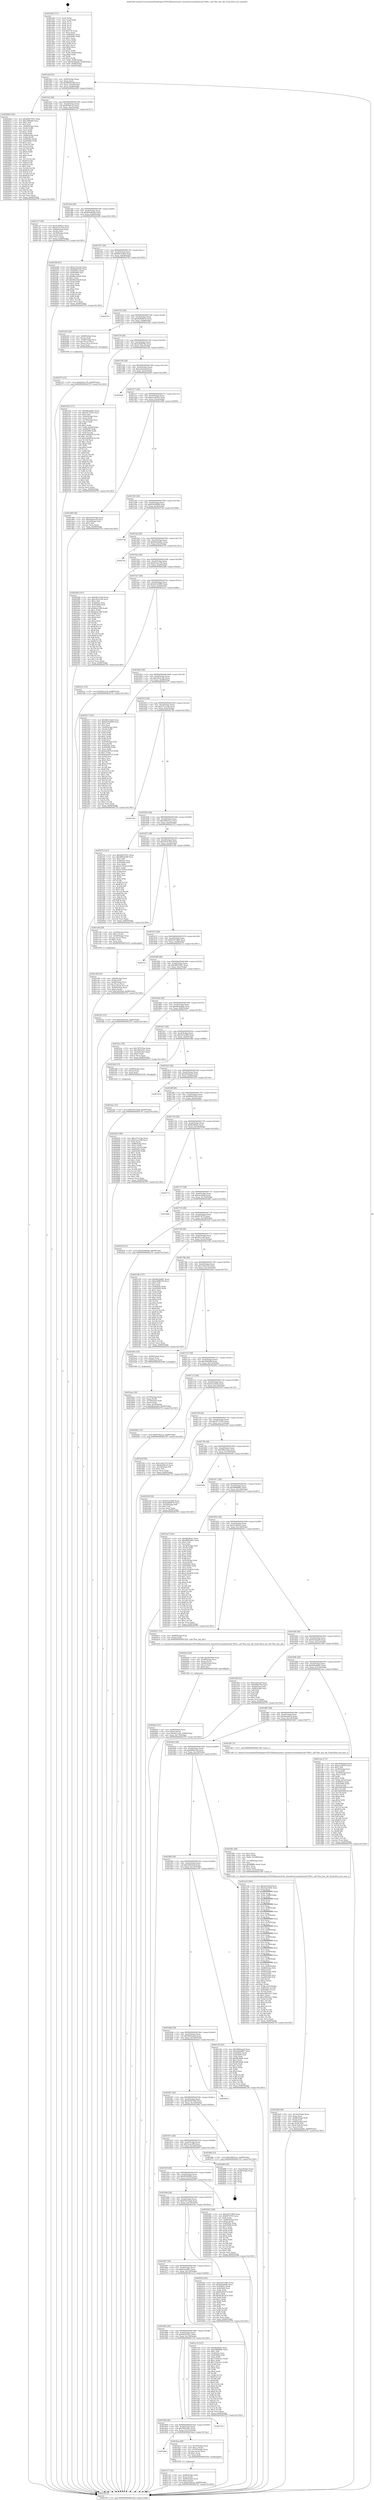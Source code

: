 digraph "0x401440" {
  label = "0x401440 (/mnt/c/Users/mathe/Desktop/tcc/POCII/binaries/extr_linuxdriversmediai2cadv7604.c_adv76xx_has_afe_Final-ollvm.out::main(0))"
  labelloc = "t"
  node[shape=record]

  Entry [label="",width=0.3,height=0.3,shape=circle,fillcolor=black,style=filled]
  "0x4014af" [label="{
     0x4014af [32]\l
     | [instrs]\l
     &nbsp;&nbsp;0x4014af \<+6\>: mov -0x90(%rbp),%eax\l
     &nbsp;&nbsp;0x4014b5 \<+2\>: mov %eax,%ecx\l
     &nbsp;&nbsp;0x4014b7 \<+6\>: sub $0x8683b368,%ecx\l
     &nbsp;&nbsp;0x4014bd \<+6\>: mov %eax,-0xa4(%rbp)\l
     &nbsp;&nbsp;0x4014c3 \<+6\>: mov %ecx,-0xa8(%rbp)\l
     &nbsp;&nbsp;0x4014c9 \<+6\>: je 000000000040200d \<main+0xbcd\>\l
  }"]
  "0x40200d" [label="{
     0x40200d [165]\l
     | [instrs]\l
     &nbsp;&nbsp;0x40200d \<+5\>: mov $0x6d207931,%eax\l
     &nbsp;&nbsp;0x402012 \<+5\>: mov $0x1fbfedf4,%ecx\l
     &nbsp;&nbsp;0x402017 \<+2\>: mov $0x1,%dl\l
     &nbsp;&nbsp;0x402019 \<+2\>: xor %esi,%esi\l
     &nbsp;&nbsp;0x40201b \<+4\>: mov -0x60(%rbp),%rdi\l
     &nbsp;&nbsp;0x40201f \<+3\>: mov (%rdi),%r8d\l
     &nbsp;&nbsp;0x402022 \<+3\>: mov %esi,%r9d\l
     &nbsp;&nbsp;0x402025 \<+4\>: sub $0x1,%r9d\l
     &nbsp;&nbsp;0x402029 \<+3\>: sub %r9d,%r8d\l
     &nbsp;&nbsp;0x40202c \<+4\>: mov -0x60(%rbp),%rdi\l
     &nbsp;&nbsp;0x402030 \<+3\>: mov %r8d,(%rdi)\l
     &nbsp;&nbsp;0x402033 \<+8\>: mov 0x40505c,%r8d\l
     &nbsp;&nbsp;0x40203b \<+8\>: mov 0x405060,%r9d\l
     &nbsp;&nbsp;0x402043 \<+3\>: sub $0x1,%esi\l
     &nbsp;&nbsp;0x402046 \<+3\>: mov %r8d,%r10d\l
     &nbsp;&nbsp;0x402049 \<+3\>: add %esi,%r10d\l
     &nbsp;&nbsp;0x40204c \<+4\>: imul %r10d,%r8d\l
     &nbsp;&nbsp;0x402050 \<+4\>: and $0x1,%r8d\l
     &nbsp;&nbsp;0x402054 \<+4\>: cmp $0x0,%r8d\l
     &nbsp;&nbsp;0x402058 \<+4\>: sete %r11b\l
     &nbsp;&nbsp;0x40205c \<+4\>: cmp $0xa,%r9d\l
     &nbsp;&nbsp;0x402060 \<+3\>: setl %bl\l
     &nbsp;&nbsp;0x402063 \<+3\>: mov %r11b,%r14b\l
     &nbsp;&nbsp;0x402066 \<+4\>: xor $0xff,%r14b\l
     &nbsp;&nbsp;0x40206a \<+3\>: mov %bl,%r15b\l
     &nbsp;&nbsp;0x40206d \<+4\>: xor $0xff,%r15b\l
     &nbsp;&nbsp;0x402071 \<+3\>: xor $0x1,%dl\l
     &nbsp;&nbsp;0x402074 \<+3\>: mov %r14b,%r12b\l
     &nbsp;&nbsp;0x402077 \<+4\>: and $0xff,%r12b\l
     &nbsp;&nbsp;0x40207b \<+3\>: and %dl,%r11b\l
     &nbsp;&nbsp;0x40207e \<+3\>: mov %r15b,%r13b\l
     &nbsp;&nbsp;0x402081 \<+4\>: and $0xff,%r13b\l
     &nbsp;&nbsp;0x402085 \<+2\>: and %dl,%bl\l
     &nbsp;&nbsp;0x402087 \<+3\>: or %r11b,%r12b\l
     &nbsp;&nbsp;0x40208a \<+3\>: or %bl,%r13b\l
     &nbsp;&nbsp;0x40208d \<+3\>: xor %r13b,%r12b\l
     &nbsp;&nbsp;0x402090 \<+3\>: or %r15b,%r14b\l
     &nbsp;&nbsp;0x402093 \<+4\>: xor $0xff,%r14b\l
     &nbsp;&nbsp;0x402097 \<+3\>: or $0x1,%dl\l
     &nbsp;&nbsp;0x40209a \<+3\>: and %dl,%r14b\l
     &nbsp;&nbsp;0x40209d \<+3\>: or %r14b,%r12b\l
     &nbsp;&nbsp;0x4020a0 \<+4\>: test $0x1,%r12b\l
     &nbsp;&nbsp;0x4020a4 \<+3\>: cmovne %ecx,%eax\l
     &nbsp;&nbsp;0x4020a7 \<+6\>: mov %eax,-0x90(%rbp)\l
     &nbsp;&nbsp;0x4020ad \<+5\>: jmp 00000000004027f5 \<main+0x13b5\>\l
  }"]
  "0x4014cf" [label="{
     0x4014cf [28]\l
     | [instrs]\l
     &nbsp;&nbsp;0x4014cf \<+5\>: jmp 00000000004014d4 \<main+0x94\>\l
     &nbsp;&nbsp;0x4014d4 \<+6\>: mov -0xa4(%rbp),%eax\l
     &nbsp;&nbsp;0x4014da \<+5\>: sub $0x879fecac,%eax\l
     &nbsp;&nbsp;0x4014df \<+6\>: mov %eax,-0xac(%rbp)\l
     &nbsp;&nbsp;0x4014e5 \<+6\>: je 0000000000401c27 \<main+0x7e7\>\l
  }"]
  Exit [label="",width=0.3,height=0.3,shape=circle,fillcolor=black,style=filled,peripheries=2]
  "0x401c27" [label="{
     0x401c27 [36]\l
     | [instrs]\l
     &nbsp;&nbsp;0x401c27 \<+5\>: mov $0x414f95c5,%eax\l
     &nbsp;&nbsp;0x401c2c \<+5\>: mov $0xc915c35d,%ecx\l
     &nbsp;&nbsp;0x401c31 \<+4\>: mov -0x60(%rbp),%rdx\l
     &nbsp;&nbsp;0x401c35 \<+2\>: mov (%rdx),%esi\l
     &nbsp;&nbsp;0x401c37 \<+4\>: mov -0x70(%rbp),%rdx\l
     &nbsp;&nbsp;0x401c3b \<+2\>: cmp (%rdx),%esi\l
     &nbsp;&nbsp;0x401c3d \<+3\>: cmovl %ecx,%eax\l
     &nbsp;&nbsp;0x401c40 \<+6\>: mov %eax,-0x90(%rbp)\l
     &nbsp;&nbsp;0x401c46 \<+5\>: jmp 00000000004027f5 \<main+0x13b5\>\l
  }"]
  "0x4014eb" [label="{
     0x4014eb [28]\l
     | [instrs]\l
     &nbsp;&nbsp;0x4014eb \<+5\>: jmp 00000000004014f0 \<main+0xb0\>\l
     &nbsp;&nbsp;0x4014f0 \<+6\>: mov -0xa4(%rbp),%eax\l
     &nbsp;&nbsp;0x4014f6 \<+5\>: sub $0x93a08cbb,%eax\l
     &nbsp;&nbsp;0x4014fb \<+6\>: mov %eax,-0xb0(%rbp)\l
     &nbsp;&nbsp;0x401501 \<+6\>: je 00000000004025d8 \<main+0x1198\>\l
  }"]
  "0x4023ea" [label="{
     0x4023ea [15]\l
     | [instrs]\l
     &nbsp;&nbsp;0x4023ea \<+10\>: movl $0x67b132ab,-0x90(%rbp)\l
     &nbsp;&nbsp;0x4023f4 \<+5\>: jmp 00000000004027f5 \<main+0x13b5\>\l
  }"]
  "0x4025d8" [label="{
     0x4025d8 [91]\l
     | [instrs]\l
     &nbsp;&nbsp;0x4025d8 \<+5\>: mov $0xc37a1c6a,%eax\l
     &nbsp;&nbsp;0x4025dd \<+5\>: mov $0xf6405544,%ecx\l
     &nbsp;&nbsp;0x4025e2 \<+7\>: mov 0x40505c,%edx\l
     &nbsp;&nbsp;0x4025e9 \<+7\>: mov 0x405060,%esi\l
     &nbsp;&nbsp;0x4025f0 \<+2\>: mov %edx,%edi\l
     &nbsp;&nbsp;0x4025f2 \<+6\>: sub $0x66e1b428,%edi\l
     &nbsp;&nbsp;0x4025f8 \<+3\>: sub $0x1,%edi\l
     &nbsp;&nbsp;0x4025fb \<+6\>: add $0x66e1b428,%edi\l
     &nbsp;&nbsp;0x402601 \<+3\>: imul %edi,%edx\l
     &nbsp;&nbsp;0x402604 \<+3\>: and $0x1,%edx\l
     &nbsp;&nbsp;0x402607 \<+3\>: cmp $0x0,%edx\l
     &nbsp;&nbsp;0x40260a \<+4\>: sete %r8b\l
     &nbsp;&nbsp;0x40260e \<+3\>: cmp $0xa,%esi\l
     &nbsp;&nbsp;0x402611 \<+4\>: setl %r9b\l
     &nbsp;&nbsp;0x402615 \<+3\>: mov %r8b,%r10b\l
     &nbsp;&nbsp;0x402618 \<+3\>: and %r9b,%r10b\l
     &nbsp;&nbsp;0x40261b \<+3\>: xor %r9b,%r8b\l
     &nbsp;&nbsp;0x40261e \<+3\>: or %r8b,%r10b\l
     &nbsp;&nbsp;0x402621 \<+4\>: test $0x1,%r10b\l
     &nbsp;&nbsp;0x402625 \<+3\>: cmovne %ecx,%eax\l
     &nbsp;&nbsp;0x402628 \<+6\>: mov %eax,-0x90(%rbp)\l
     &nbsp;&nbsp;0x40262e \<+5\>: jmp 00000000004027f5 \<main+0x13b5\>\l
  }"]
  "0x401507" [label="{
     0x401507 [28]\l
     | [instrs]\l
     &nbsp;&nbsp;0x401507 \<+5\>: jmp 000000000040150c \<main+0xcc\>\l
     &nbsp;&nbsp;0x40150c \<+6\>: mov -0xa4(%rbp),%eax\l
     &nbsp;&nbsp;0x401512 \<+5\>: sub $0x98e31de9,%eax\l
     &nbsp;&nbsp;0x401517 \<+6\>: mov %eax,-0xb4(%rbp)\l
     &nbsp;&nbsp;0x40151d \<+6\>: je 0000000000402783 \<main+0x1343\>\l
  }"]
  "0x402275" [label="{
     0x402275 [15]\l
     | [instrs]\l
     &nbsp;&nbsp;0x402275 \<+10\>: movl $0xba3ecc78,-0x90(%rbp)\l
     &nbsp;&nbsp;0x40227f \<+5\>: jmp 00000000004027f5 \<main+0x13b5\>\l
  }"]
  "0x402783" [label="{
     0x402783\l
  }", style=dashed]
  "0x401523" [label="{
     0x401523 [28]\l
     | [instrs]\l
     &nbsp;&nbsp;0x401523 \<+5\>: jmp 0000000000401528 \<main+0xe8\>\l
     &nbsp;&nbsp;0x401528 \<+6\>: mov -0xa4(%rbp),%eax\l
     &nbsp;&nbsp;0x40152e \<+5\>: sub $0x9a9b067d,%eax\l
     &nbsp;&nbsp;0x401533 \<+6\>: mov %eax,-0xb8(%rbp)\l
     &nbsp;&nbsp;0x401539 \<+6\>: je 000000000040225b \<main+0xe1b\>\l
  }"]
  "0x4020ea" [label="{
     0x4020ea [31]\l
     | [instrs]\l
     &nbsp;&nbsp;0x4020ea \<+4\>: mov -0x40(%rbp),%rcx\l
     &nbsp;&nbsp;0x4020ee \<+6\>: movl $0x0,(%rcx)\l
     &nbsp;&nbsp;0x4020f4 \<+10\>: movl $0x821ccf4,-0x90(%rbp)\l
     &nbsp;&nbsp;0x4020fe \<+6\>: mov %eax,-0x170(%rbp)\l
     &nbsp;&nbsp;0x402104 \<+5\>: jmp 00000000004027f5 \<main+0x13b5\>\l
  }"]
  "0x40225b" [label="{
     0x40225b [26]\l
     | [instrs]\l
     &nbsp;&nbsp;0x40225b \<+4\>: mov -0x68(%rbp),%rax\l
     &nbsp;&nbsp;0x40225f \<+3\>: mov (%rax),%rax\l
     &nbsp;&nbsp;0x402262 \<+4\>: mov -0x40(%rbp),%rcx\l
     &nbsp;&nbsp;0x402266 \<+3\>: movslq (%rcx),%rcx\l
     &nbsp;&nbsp;0x402269 \<+4\>: mov (%rax,%rcx,8),%rax\l
     &nbsp;&nbsp;0x40226d \<+3\>: mov %rax,%rdi\l
     &nbsp;&nbsp;0x402270 \<+5\>: call 0000000000401030 \<free@plt\>\l
     | [calls]\l
     &nbsp;&nbsp;0x401030 \{1\} (unknown)\l
  }"]
  "0x40153f" [label="{
     0x40153f [28]\l
     | [instrs]\l
     &nbsp;&nbsp;0x40153f \<+5\>: jmp 0000000000401544 \<main+0x104\>\l
     &nbsp;&nbsp;0x401544 \<+6\>: mov -0xa4(%rbp),%eax\l
     &nbsp;&nbsp;0x40154a \<+5\>: sub $0xa36db79e,%eax\l
     &nbsp;&nbsp;0x40154f \<+6\>: mov %eax,-0xbc(%rbp)\l
     &nbsp;&nbsp;0x401555 \<+6\>: je 0000000000402192 \<main+0xd52\>\l
  }"]
  "0x4020cd" [label="{
     0x4020cd [29]\l
     | [instrs]\l
     &nbsp;&nbsp;0x4020cd \<+10\>: movabs $0x4030b6,%rdi\l
     &nbsp;&nbsp;0x4020d7 \<+4\>: mov -0x48(%rbp),%rcx\l
     &nbsp;&nbsp;0x4020db \<+2\>: mov %eax,(%rcx)\l
     &nbsp;&nbsp;0x4020dd \<+4\>: mov -0x48(%rbp),%rcx\l
     &nbsp;&nbsp;0x4020e1 \<+2\>: mov (%rcx),%esi\l
     &nbsp;&nbsp;0x4020e3 \<+2\>: mov $0x0,%al\l
     &nbsp;&nbsp;0x4020e5 \<+5\>: call 0000000000401040 \<printf@plt\>\l
     | [calls]\l
     &nbsp;&nbsp;0x401040 \{1\} (unknown)\l
  }"]
  "0x402192" [label="{
     0x402192 [171]\l
     | [instrs]\l
     &nbsp;&nbsp;0x402192 \<+5\>: mov $0xb6e2bdb1,%eax\l
     &nbsp;&nbsp;0x402197 \<+5\>: mov $0x2f171053,%ecx\l
     &nbsp;&nbsp;0x40219c \<+2\>: mov $0x1,%dl\l
     &nbsp;&nbsp;0x40219e \<+4\>: mov -0x40(%rbp),%rsi\l
     &nbsp;&nbsp;0x4021a2 \<+2\>: mov (%rsi),%edi\l
     &nbsp;&nbsp;0x4021a4 \<+4\>: mov -0x70(%rbp),%rsi\l
     &nbsp;&nbsp;0x4021a8 \<+2\>: cmp (%rsi),%edi\l
     &nbsp;&nbsp;0x4021aa \<+4\>: setl %r8b\l
     &nbsp;&nbsp;0x4021ae \<+4\>: and $0x1,%r8b\l
     &nbsp;&nbsp;0x4021b2 \<+4\>: mov %r8b,-0x2d(%rbp)\l
     &nbsp;&nbsp;0x4021b6 \<+7\>: mov 0x40505c,%edi\l
     &nbsp;&nbsp;0x4021bd \<+8\>: mov 0x405060,%r9d\l
     &nbsp;&nbsp;0x4021c5 \<+3\>: mov %edi,%r10d\l
     &nbsp;&nbsp;0x4021c8 \<+7\>: add $0x329d093f,%r10d\l
     &nbsp;&nbsp;0x4021cf \<+4\>: sub $0x1,%r10d\l
     &nbsp;&nbsp;0x4021d3 \<+7\>: sub $0x329d093f,%r10d\l
     &nbsp;&nbsp;0x4021da \<+4\>: imul %r10d,%edi\l
     &nbsp;&nbsp;0x4021de \<+3\>: and $0x1,%edi\l
     &nbsp;&nbsp;0x4021e1 \<+3\>: cmp $0x0,%edi\l
     &nbsp;&nbsp;0x4021e4 \<+4\>: sete %r8b\l
     &nbsp;&nbsp;0x4021e8 \<+4\>: cmp $0xa,%r9d\l
     &nbsp;&nbsp;0x4021ec \<+4\>: setl %r11b\l
     &nbsp;&nbsp;0x4021f0 \<+3\>: mov %r8b,%bl\l
     &nbsp;&nbsp;0x4021f3 \<+3\>: xor $0xff,%bl\l
     &nbsp;&nbsp;0x4021f6 \<+3\>: mov %r11b,%r14b\l
     &nbsp;&nbsp;0x4021f9 \<+4\>: xor $0xff,%r14b\l
     &nbsp;&nbsp;0x4021fd \<+3\>: xor $0x1,%dl\l
     &nbsp;&nbsp;0x402200 \<+3\>: mov %bl,%r15b\l
     &nbsp;&nbsp;0x402203 \<+4\>: and $0xff,%r15b\l
     &nbsp;&nbsp;0x402207 \<+3\>: and %dl,%r8b\l
     &nbsp;&nbsp;0x40220a \<+3\>: mov %r14b,%r12b\l
     &nbsp;&nbsp;0x40220d \<+4\>: and $0xff,%r12b\l
     &nbsp;&nbsp;0x402211 \<+3\>: and %dl,%r11b\l
     &nbsp;&nbsp;0x402214 \<+3\>: or %r8b,%r15b\l
     &nbsp;&nbsp;0x402217 \<+3\>: or %r11b,%r12b\l
     &nbsp;&nbsp;0x40221a \<+3\>: xor %r12b,%r15b\l
     &nbsp;&nbsp;0x40221d \<+3\>: or %r14b,%bl\l
     &nbsp;&nbsp;0x402220 \<+3\>: xor $0xff,%bl\l
     &nbsp;&nbsp;0x402223 \<+3\>: or $0x1,%dl\l
     &nbsp;&nbsp;0x402226 \<+2\>: and %dl,%bl\l
     &nbsp;&nbsp;0x402228 \<+3\>: or %bl,%r15b\l
     &nbsp;&nbsp;0x40222b \<+4\>: test $0x1,%r15b\l
     &nbsp;&nbsp;0x40222f \<+3\>: cmovne %ecx,%eax\l
     &nbsp;&nbsp;0x402232 \<+6\>: mov %eax,-0x90(%rbp)\l
     &nbsp;&nbsp;0x402238 \<+5\>: jmp 00000000004027f5 \<main+0x13b5\>\l
  }"]
  "0x40155b" [label="{
     0x40155b [28]\l
     | [instrs]\l
     &nbsp;&nbsp;0x40155b \<+5\>: jmp 0000000000401560 \<main+0x120\>\l
     &nbsp;&nbsp;0x401560 \<+6\>: mov -0xa4(%rbp),%eax\l
     &nbsp;&nbsp;0x401566 \<+5\>: sub $0xac0a5aef,%eax\l
     &nbsp;&nbsp;0x40156b \<+6\>: mov %eax,-0xc0(%rbp)\l
     &nbsp;&nbsp;0x401571 \<+6\>: je 00000000004026a8 \<main+0x1268\>\l
  }"]
  "0x401de8" [label="{
     0x401de8 [44]\l
     | [instrs]\l
     &nbsp;&nbsp;0x401de8 \<+6\>: mov -0x16c(%rbp),%ecx\l
     &nbsp;&nbsp;0x401dee \<+3\>: imul %eax,%ecx\l
     &nbsp;&nbsp;0x401df1 \<+4\>: mov -0x68(%rbp),%rdi\l
     &nbsp;&nbsp;0x401df5 \<+3\>: mov (%rdi),%rdi\l
     &nbsp;&nbsp;0x401df8 \<+4\>: mov -0x60(%rbp),%r8\l
     &nbsp;&nbsp;0x401dfc \<+3\>: movslq (%r8),%r8\l
     &nbsp;&nbsp;0x401dff \<+4\>: mov (%rdi,%r8,8),%rdi\l
     &nbsp;&nbsp;0x401e03 \<+2\>: mov %ecx,(%rdi)\l
     &nbsp;&nbsp;0x401e05 \<+10\>: movl $0x6cba4f4c,-0x90(%rbp)\l
     &nbsp;&nbsp;0x401e0f \<+5\>: jmp 00000000004027f5 \<main+0x13b5\>\l
  }"]
  "0x4026a8" [label="{
     0x4026a8\l
  }", style=dashed]
  "0x401577" [label="{
     0x401577 [28]\l
     | [instrs]\l
     &nbsp;&nbsp;0x401577 \<+5\>: jmp 000000000040157c \<main+0x13c\>\l
     &nbsp;&nbsp;0x40157c \<+6\>: mov -0xa4(%rbp),%eax\l
     &nbsp;&nbsp;0x401582 \<+5\>: sub $0xace28353,%eax\l
     &nbsp;&nbsp;0x401587 \<+6\>: mov %eax,-0xc4(%rbp)\l
     &nbsp;&nbsp;0x40158d \<+6\>: je 0000000000401d99 \<main+0x959\>\l
  }"]
  "0x401dbc" [label="{
     0x401dbc [44]\l
     | [instrs]\l
     &nbsp;&nbsp;0x401dbc \<+2\>: xor %ecx,%ecx\l
     &nbsp;&nbsp;0x401dbe \<+5\>: mov $0x2,%edx\l
     &nbsp;&nbsp;0x401dc3 \<+6\>: mov %edx,-0x168(%rbp)\l
     &nbsp;&nbsp;0x401dc9 \<+1\>: cltd\l
     &nbsp;&nbsp;0x401dca \<+6\>: mov -0x168(%rbp),%esi\l
     &nbsp;&nbsp;0x401dd0 \<+2\>: idiv %esi\l
     &nbsp;&nbsp;0x401dd2 \<+6\>: imul $0xfffffffe,%edx,%edx\l
     &nbsp;&nbsp;0x401dd8 \<+3\>: sub $0x1,%ecx\l
     &nbsp;&nbsp;0x401ddb \<+2\>: sub %ecx,%edx\l
     &nbsp;&nbsp;0x401ddd \<+6\>: mov %edx,-0x16c(%rbp)\l
     &nbsp;&nbsp;0x401de3 \<+5\>: call 0000000000401160 \<next_i\>\l
     | [calls]\l
     &nbsp;&nbsp;0x401160 \{1\} (/mnt/c/Users/mathe/Desktop/tcc/POCII/binaries/extr_linuxdriversmediai2cadv7604.c_adv76xx_has_afe_Final-ollvm.out::next_i)\l
  }"]
  "0x401d99" [label="{
     0x401d99 [30]\l
     | [instrs]\l
     &nbsp;&nbsp;0x401d99 \<+5\>: mov $0x5b3675b6,%eax\l
     &nbsp;&nbsp;0x401d9e \<+5\>: mov $0x4daeda78,%ecx\l
     &nbsp;&nbsp;0x401da3 \<+3\>: mov -0x2e(%rbp),%dl\l
     &nbsp;&nbsp;0x401da6 \<+3\>: test $0x1,%dl\l
     &nbsp;&nbsp;0x401da9 \<+3\>: cmovne %ecx,%eax\l
     &nbsp;&nbsp;0x401dac \<+6\>: mov %eax,-0x90(%rbp)\l
     &nbsp;&nbsp;0x401db2 \<+5\>: jmp 00000000004027f5 \<main+0x13b5\>\l
  }"]
  "0x401593" [label="{
     0x401593 [28]\l
     | [instrs]\l
     &nbsp;&nbsp;0x401593 \<+5\>: jmp 0000000000401598 \<main+0x158\>\l
     &nbsp;&nbsp;0x401598 \<+6\>: mov -0xa4(%rbp),%eax\l
     &nbsp;&nbsp;0x40159e \<+5\>: sub $0xb3b29b89,%eax\l
     &nbsp;&nbsp;0x4015a3 \<+6\>: mov %eax,-0xc8(%rbp)\l
     &nbsp;&nbsp;0x4015a9 \<+6\>: je 00000000004027ad \<main+0x136d\>\l
  }"]
  "0x401c68" [label="{
     0x401c68 [43]\l
     | [instrs]\l
     &nbsp;&nbsp;0x401c68 \<+4\>: mov -0x68(%rbp),%rdi\l
     &nbsp;&nbsp;0x401c6c \<+3\>: mov (%rdi),%rdi\l
     &nbsp;&nbsp;0x401c6f \<+4\>: mov -0x60(%rbp),%rcx\l
     &nbsp;&nbsp;0x401c73 \<+3\>: movslq (%rcx),%rcx\l
     &nbsp;&nbsp;0x401c76 \<+4\>: mov %rax,(%rdi,%rcx,8)\l
     &nbsp;&nbsp;0x401c7a \<+4\>: mov -0x50(%rbp),%rax\l
     &nbsp;&nbsp;0x401c7e \<+6\>: movl $0x0,(%rax)\l
     &nbsp;&nbsp;0x401c84 \<+10\>: movl $0x540cfced,-0x90(%rbp)\l
     &nbsp;&nbsp;0x401c8e \<+5\>: jmp 00000000004027f5 \<main+0x13b5\>\l
  }"]
  "0x4027ad" [label="{
     0x4027ad\l
  }", style=dashed]
  "0x4015af" [label="{
     0x4015af [28]\l
     | [instrs]\l
     &nbsp;&nbsp;0x4015af \<+5\>: jmp 00000000004015b4 \<main+0x174\>\l
     &nbsp;&nbsp;0x4015b4 \<+6\>: mov -0xa4(%rbp),%eax\l
     &nbsp;&nbsp;0x4015ba \<+5\>: sub $0xb6e2bdb1,%eax\l
     &nbsp;&nbsp;0x4015bf \<+6\>: mov %eax,-0xcc(%rbp)\l
     &nbsp;&nbsp;0x4015c5 \<+6\>: je 000000000040275e \<main+0x131e\>\l
  }"]
  "0x401c07" [label="{
     0x401c07 [32]\l
     | [instrs]\l
     &nbsp;&nbsp;0x401c07 \<+4\>: mov -0x68(%rbp),%rdi\l
     &nbsp;&nbsp;0x401c0b \<+3\>: mov %rax,(%rdi)\l
     &nbsp;&nbsp;0x401c0e \<+4\>: mov -0x60(%rbp),%rax\l
     &nbsp;&nbsp;0x401c12 \<+6\>: movl $0x0,(%rax)\l
     &nbsp;&nbsp;0x401c18 \<+10\>: movl $0x879fecac,-0x90(%rbp)\l
     &nbsp;&nbsp;0x401c22 \<+5\>: jmp 00000000004027f5 \<main+0x13b5\>\l
  }"]
  "0x40275e" [label="{
     0x40275e\l
  }", style=dashed]
  "0x4015cb" [label="{
     0x4015cb [28]\l
     | [instrs]\l
     &nbsp;&nbsp;0x4015cb \<+5\>: jmp 00000000004015d0 \<main+0x190\>\l
     &nbsp;&nbsp;0x4015d0 \<+6\>: mov -0xa4(%rbp),%eax\l
     &nbsp;&nbsp;0x4015d6 \<+5\>: sub $0xba3ecc78,%eax\l
     &nbsp;&nbsp;0x4015db \<+6\>: mov %eax,-0xd0(%rbp)\l
     &nbsp;&nbsp;0x4015e1 \<+6\>: je 0000000000402284 \<main+0xe44\>\l
  }"]
  "0x4019bb" [label="{
     0x4019bb\l
  }", style=dashed]
  "0x402284" [label="{
     0x402284 [147]\l
     | [instrs]\l
     &nbsp;&nbsp;0x402284 \<+5\>: mov $0x98e31de9,%eax\l
     &nbsp;&nbsp;0x402289 \<+5\>: mov $0xc0e5cc2b,%ecx\l
     &nbsp;&nbsp;0x40228e \<+2\>: mov $0x1,%dl\l
     &nbsp;&nbsp;0x402290 \<+7\>: mov 0x40505c,%esi\l
     &nbsp;&nbsp;0x402297 \<+7\>: mov 0x405060,%edi\l
     &nbsp;&nbsp;0x40229e \<+3\>: mov %esi,%r8d\l
     &nbsp;&nbsp;0x4022a1 \<+7\>: sub $0xb0ac10f8,%r8d\l
     &nbsp;&nbsp;0x4022a8 \<+4\>: sub $0x1,%r8d\l
     &nbsp;&nbsp;0x4022ac \<+7\>: add $0xb0ac10f8,%r8d\l
     &nbsp;&nbsp;0x4022b3 \<+4\>: imul %r8d,%esi\l
     &nbsp;&nbsp;0x4022b7 \<+3\>: and $0x1,%esi\l
     &nbsp;&nbsp;0x4022ba \<+3\>: cmp $0x0,%esi\l
     &nbsp;&nbsp;0x4022bd \<+4\>: sete %r9b\l
     &nbsp;&nbsp;0x4022c1 \<+3\>: cmp $0xa,%edi\l
     &nbsp;&nbsp;0x4022c4 \<+4\>: setl %r10b\l
     &nbsp;&nbsp;0x4022c8 \<+3\>: mov %r9b,%r11b\l
     &nbsp;&nbsp;0x4022cb \<+4\>: xor $0xff,%r11b\l
     &nbsp;&nbsp;0x4022cf \<+3\>: mov %r10b,%bl\l
     &nbsp;&nbsp;0x4022d2 \<+3\>: xor $0xff,%bl\l
     &nbsp;&nbsp;0x4022d5 \<+3\>: xor $0x1,%dl\l
     &nbsp;&nbsp;0x4022d8 \<+3\>: mov %r11b,%r14b\l
     &nbsp;&nbsp;0x4022db \<+4\>: and $0xff,%r14b\l
     &nbsp;&nbsp;0x4022df \<+3\>: and %dl,%r9b\l
     &nbsp;&nbsp;0x4022e2 \<+3\>: mov %bl,%r15b\l
     &nbsp;&nbsp;0x4022e5 \<+4\>: and $0xff,%r15b\l
     &nbsp;&nbsp;0x4022e9 \<+3\>: and %dl,%r10b\l
     &nbsp;&nbsp;0x4022ec \<+3\>: or %r9b,%r14b\l
     &nbsp;&nbsp;0x4022ef \<+3\>: or %r10b,%r15b\l
     &nbsp;&nbsp;0x4022f2 \<+3\>: xor %r15b,%r14b\l
     &nbsp;&nbsp;0x4022f5 \<+3\>: or %bl,%r11b\l
     &nbsp;&nbsp;0x4022f8 \<+4\>: xor $0xff,%r11b\l
     &nbsp;&nbsp;0x4022fc \<+3\>: or $0x1,%dl\l
     &nbsp;&nbsp;0x4022ff \<+3\>: and %dl,%r11b\l
     &nbsp;&nbsp;0x402302 \<+3\>: or %r11b,%r14b\l
     &nbsp;&nbsp;0x402305 \<+4\>: test $0x1,%r14b\l
     &nbsp;&nbsp;0x402309 \<+3\>: cmovne %ecx,%eax\l
     &nbsp;&nbsp;0x40230c \<+6\>: mov %eax,-0x90(%rbp)\l
     &nbsp;&nbsp;0x402312 \<+5\>: jmp 00000000004027f5 \<main+0x13b5\>\l
  }"]
  "0x4015e7" [label="{
     0x4015e7 [28]\l
     | [instrs]\l
     &nbsp;&nbsp;0x4015e7 \<+5\>: jmp 00000000004015ec \<main+0x1ac\>\l
     &nbsp;&nbsp;0x4015ec \<+6\>: mov -0xa4(%rbp),%eax\l
     &nbsp;&nbsp;0x4015f2 \<+5\>: sub $0xbd143999,%eax\l
     &nbsp;&nbsp;0x4015f7 \<+6\>: mov %eax,-0xd4(%rbp)\l
     &nbsp;&nbsp;0x4015fd \<+6\>: je 00000000004023cc \<main+0xf8c\>\l
  }"]
  "0x401bea" [label="{
     0x401bea [29]\l
     | [instrs]\l
     &nbsp;&nbsp;0x401bea \<+4\>: mov -0x70(%rbp),%rax\l
     &nbsp;&nbsp;0x401bee \<+6\>: movl $0x1,(%rax)\l
     &nbsp;&nbsp;0x401bf4 \<+4\>: mov -0x70(%rbp),%rax\l
     &nbsp;&nbsp;0x401bf8 \<+3\>: movslq (%rax),%rax\l
     &nbsp;&nbsp;0x401bfb \<+4\>: shl $0x3,%rax\l
     &nbsp;&nbsp;0x401bff \<+3\>: mov %rax,%rdi\l
     &nbsp;&nbsp;0x401c02 \<+5\>: call 0000000000401050 \<malloc@plt\>\l
     | [calls]\l
     &nbsp;&nbsp;0x401050 \{1\} (unknown)\l
  }"]
  "0x4023cc" [label="{
     0x4023cc [15]\l
     | [instrs]\l
     &nbsp;&nbsp;0x4023cc \<+10\>: movl $0x821ccf4,-0x90(%rbp)\l
     &nbsp;&nbsp;0x4023d6 \<+5\>: jmp 00000000004027f5 \<main+0x13b5\>\l
  }"]
  "0x401603" [label="{
     0x401603 [28]\l
     | [instrs]\l
     &nbsp;&nbsp;0x401603 \<+5\>: jmp 0000000000401608 \<main+0x1c8\>\l
     &nbsp;&nbsp;0x401608 \<+6\>: mov -0xa4(%rbp),%eax\l
     &nbsp;&nbsp;0x40160e \<+5\>: sub $0xc0e5cc2b,%eax\l
     &nbsp;&nbsp;0x401613 \<+6\>: mov %eax,-0xd8(%rbp)\l
     &nbsp;&nbsp;0x401619 \<+6\>: je 0000000000402317 \<main+0xed7\>\l
  }"]
  "0x40199f" [label="{
     0x40199f [28]\l
     | [instrs]\l
     &nbsp;&nbsp;0x40199f \<+5\>: jmp 00000000004019a4 \<main+0x564\>\l
     &nbsp;&nbsp;0x4019a4 \<+6\>: mov -0xa4(%rbp),%eax\l
     &nbsp;&nbsp;0x4019aa \<+5\>: sub $0x7663c9cc,%eax\l
     &nbsp;&nbsp;0x4019af \<+6\>: mov %eax,-0x15c(%rbp)\l
     &nbsp;&nbsp;0x4019b5 \<+6\>: je 0000000000401bea \<main+0x7aa\>\l
  }"]
  "0x402317" [label="{
     0x402317 [181]\l
     | [instrs]\l
     &nbsp;&nbsp;0x402317 \<+5\>: mov $0x98e31de9,%eax\l
     &nbsp;&nbsp;0x40231c \<+5\>: mov $0xbd143999,%ecx\l
     &nbsp;&nbsp;0x402321 \<+2\>: mov $0x1,%dl\l
     &nbsp;&nbsp;0x402323 \<+2\>: xor %esi,%esi\l
     &nbsp;&nbsp;0x402325 \<+4\>: mov -0x40(%rbp),%rdi\l
     &nbsp;&nbsp;0x402329 \<+3\>: mov (%rdi),%r8d\l
     &nbsp;&nbsp;0x40232c \<+3\>: mov %esi,%r9d\l
     &nbsp;&nbsp;0x40232f \<+3\>: sub %r8d,%r9d\l
     &nbsp;&nbsp;0x402332 \<+3\>: mov %esi,%r8d\l
     &nbsp;&nbsp;0x402335 \<+4\>: sub $0x1,%r8d\l
     &nbsp;&nbsp;0x402339 \<+3\>: add %r8d,%r9d\l
     &nbsp;&nbsp;0x40233c \<+3\>: sub %r9d,%esi\l
     &nbsp;&nbsp;0x40233f \<+4\>: mov -0x40(%rbp),%rdi\l
     &nbsp;&nbsp;0x402343 \<+2\>: mov %esi,(%rdi)\l
     &nbsp;&nbsp;0x402345 \<+7\>: mov 0x40505c,%esi\l
     &nbsp;&nbsp;0x40234c \<+8\>: mov 0x405060,%r8d\l
     &nbsp;&nbsp;0x402354 \<+3\>: mov %esi,%r9d\l
     &nbsp;&nbsp;0x402357 \<+7\>: sub $0xb2e097e3,%r9d\l
     &nbsp;&nbsp;0x40235e \<+4\>: sub $0x1,%r9d\l
     &nbsp;&nbsp;0x402362 \<+7\>: add $0xb2e097e3,%r9d\l
     &nbsp;&nbsp;0x402369 \<+4\>: imul %r9d,%esi\l
     &nbsp;&nbsp;0x40236d \<+3\>: and $0x1,%esi\l
     &nbsp;&nbsp;0x402370 \<+3\>: cmp $0x0,%esi\l
     &nbsp;&nbsp;0x402373 \<+4\>: sete %r10b\l
     &nbsp;&nbsp;0x402377 \<+4\>: cmp $0xa,%r8d\l
     &nbsp;&nbsp;0x40237b \<+4\>: setl %r11b\l
     &nbsp;&nbsp;0x40237f \<+3\>: mov %r10b,%bl\l
     &nbsp;&nbsp;0x402382 \<+3\>: xor $0xff,%bl\l
     &nbsp;&nbsp;0x402385 \<+3\>: mov %r11b,%r14b\l
     &nbsp;&nbsp;0x402388 \<+4\>: xor $0xff,%r14b\l
     &nbsp;&nbsp;0x40238c \<+3\>: xor $0x1,%dl\l
     &nbsp;&nbsp;0x40238f \<+3\>: mov %bl,%r15b\l
     &nbsp;&nbsp;0x402392 \<+4\>: and $0xff,%r15b\l
     &nbsp;&nbsp;0x402396 \<+3\>: and %dl,%r10b\l
     &nbsp;&nbsp;0x402399 \<+3\>: mov %r14b,%r12b\l
     &nbsp;&nbsp;0x40239c \<+4\>: and $0xff,%r12b\l
     &nbsp;&nbsp;0x4023a0 \<+3\>: and %dl,%r11b\l
     &nbsp;&nbsp;0x4023a3 \<+3\>: or %r10b,%r15b\l
     &nbsp;&nbsp;0x4023a6 \<+3\>: or %r11b,%r12b\l
     &nbsp;&nbsp;0x4023a9 \<+3\>: xor %r12b,%r15b\l
     &nbsp;&nbsp;0x4023ac \<+3\>: or %r14b,%bl\l
     &nbsp;&nbsp;0x4023af \<+3\>: xor $0xff,%bl\l
     &nbsp;&nbsp;0x4023b2 \<+3\>: or $0x1,%dl\l
     &nbsp;&nbsp;0x4023b5 \<+2\>: and %dl,%bl\l
     &nbsp;&nbsp;0x4023b7 \<+3\>: or %bl,%r15b\l
     &nbsp;&nbsp;0x4023ba \<+4\>: test $0x1,%r15b\l
     &nbsp;&nbsp;0x4023be \<+3\>: cmovne %ecx,%eax\l
     &nbsp;&nbsp;0x4023c1 \<+6\>: mov %eax,-0x90(%rbp)\l
     &nbsp;&nbsp;0x4023c7 \<+5\>: jmp 00000000004027f5 \<main+0x13b5\>\l
  }"]
  "0x40161f" [label="{
     0x40161f [28]\l
     | [instrs]\l
     &nbsp;&nbsp;0x40161f \<+5\>: jmp 0000000000401624 \<main+0x1e4\>\l
     &nbsp;&nbsp;0x401624 \<+6\>: mov -0xa4(%rbp),%eax\l
     &nbsp;&nbsp;0x40162a \<+5\>: sub $0xc37a1c6a,%eax\l
     &nbsp;&nbsp;0x40162f \<+6\>: mov %eax,-0xdc(%rbp)\l
     &nbsp;&nbsp;0x401635 \<+6\>: je 00000000004027dd \<main+0x139d\>\l
  }"]
  "0x402734" [label="{
     0x402734\l
  }", style=dashed]
  "0x4027dd" [label="{
     0x4027dd\l
  }", style=dashed]
  "0x40163b" [label="{
     0x40163b [28]\l
     | [instrs]\l
     &nbsp;&nbsp;0x40163b \<+5\>: jmp 0000000000401640 \<main+0x200\>\l
     &nbsp;&nbsp;0x401640 \<+6\>: mov -0xa4(%rbp),%eax\l
     &nbsp;&nbsp;0x401646 \<+5\>: sub $0xc90b51a1,%eax\l
     &nbsp;&nbsp;0x40164b \<+6\>: mov %eax,-0xe0(%rbp)\l
     &nbsp;&nbsp;0x401651 \<+6\>: je 0000000000401f7a \<main+0xb3a\>\l
  }"]
  "0x401983" [label="{
     0x401983 [28]\l
     | [instrs]\l
     &nbsp;&nbsp;0x401983 \<+5\>: jmp 0000000000401988 \<main+0x548\>\l
     &nbsp;&nbsp;0x401988 \<+6\>: mov -0xa4(%rbp),%eax\l
     &nbsp;&nbsp;0x40198e \<+5\>: sub $0x6d207931,%eax\l
     &nbsp;&nbsp;0x401993 \<+6\>: mov %eax,-0x158(%rbp)\l
     &nbsp;&nbsp;0x401999 \<+6\>: je 0000000000402734 \<main+0x12f4\>\l
  }"]
  "0x401f7a" [label="{
     0x401f7a [147]\l
     | [instrs]\l
     &nbsp;&nbsp;0x401f7a \<+5\>: mov $0x6d207931,%eax\l
     &nbsp;&nbsp;0x401f7f \<+5\>: mov $0x8683b368,%ecx\l
     &nbsp;&nbsp;0x401f84 \<+2\>: mov $0x1,%dl\l
     &nbsp;&nbsp;0x401f86 \<+7\>: mov 0x40505c,%esi\l
     &nbsp;&nbsp;0x401f8d \<+7\>: mov 0x405060,%edi\l
     &nbsp;&nbsp;0x401f94 \<+3\>: mov %esi,%r8d\l
     &nbsp;&nbsp;0x401f97 \<+7\>: add $0x5c7f55ed,%r8d\l
     &nbsp;&nbsp;0x401f9e \<+4\>: sub $0x1,%r8d\l
     &nbsp;&nbsp;0x401fa2 \<+7\>: sub $0x5c7f55ed,%r8d\l
     &nbsp;&nbsp;0x401fa9 \<+4\>: imul %r8d,%esi\l
     &nbsp;&nbsp;0x401fad \<+3\>: and $0x1,%esi\l
     &nbsp;&nbsp;0x401fb0 \<+3\>: cmp $0x0,%esi\l
     &nbsp;&nbsp;0x401fb3 \<+4\>: sete %r9b\l
     &nbsp;&nbsp;0x401fb7 \<+3\>: cmp $0xa,%edi\l
     &nbsp;&nbsp;0x401fba \<+4\>: setl %r10b\l
     &nbsp;&nbsp;0x401fbe \<+3\>: mov %r9b,%r11b\l
     &nbsp;&nbsp;0x401fc1 \<+4\>: xor $0xff,%r11b\l
     &nbsp;&nbsp;0x401fc5 \<+3\>: mov %r10b,%bl\l
     &nbsp;&nbsp;0x401fc8 \<+3\>: xor $0xff,%bl\l
     &nbsp;&nbsp;0x401fcb \<+3\>: xor $0x1,%dl\l
     &nbsp;&nbsp;0x401fce \<+3\>: mov %r11b,%r14b\l
     &nbsp;&nbsp;0x401fd1 \<+4\>: and $0xff,%r14b\l
     &nbsp;&nbsp;0x401fd5 \<+3\>: and %dl,%r9b\l
     &nbsp;&nbsp;0x401fd8 \<+3\>: mov %bl,%r15b\l
     &nbsp;&nbsp;0x401fdb \<+4\>: and $0xff,%r15b\l
     &nbsp;&nbsp;0x401fdf \<+3\>: and %dl,%r10b\l
     &nbsp;&nbsp;0x401fe2 \<+3\>: or %r9b,%r14b\l
     &nbsp;&nbsp;0x401fe5 \<+3\>: or %r10b,%r15b\l
     &nbsp;&nbsp;0x401fe8 \<+3\>: xor %r15b,%r14b\l
     &nbsp;&nbsp;0x401feb \<+3\>: or %bl,%r11b\l
     &nbsp;&nbsp;0x401fee \<+4\>: xor $0xff,%r11b\l
     &nbsp;&nbsp;0x401ff2 \<+3\>: or $0x1,%dl\l
     &nbsp;&nbsp;0x401ff5 \<+3\>: and %dl,%r11b\l
     &nbsp;&nbsp;0x401ff8 \<+3\>: or %r11b,%r14b\l
     &nbsp;&nbsp;0x401ffb \<+4\>: test $0x1,%r14b\l
     &nbsp;&nbsp;0x401fff \<+3\>: cmovne %ecx,%eax\l
     &nbsp;&nbsp;0x402002 \<+6\>: mov %eax,-0x90(%rbp)\l
     &nbsp;&nbsp;0x402008 \<+5\>: jmp 00000000004027f5 \<main+0x13b5\>\l
  }"]
  "0x401657" [label="{
     0x401657 [28]\l
     | [instrs]\l
     &nbsp;&nbsp;0x401657 \<+5\>: jmp 000000000040165c \<main+0x21c\>\l
     &nbsp;&nbsp;0x40165c \<+6\>: mov -0xa4(%rbp),%eax\l
     &nbsp;&nbsp;0x401662 \<+5\>: sub $0xc915c35d,%eax\l
     &nbsp;&nbsp;0x401667 \<+6\>: mov %eax,-0xe4(%rbp)\l
     &nbsp;&nbsp;0x40166d \<+6\>: je 0000000000401c4b \<main+0x80b\>\l
  }"]
  "0x401e14" [label="{
     0x401e14 [147]\l
     | [instrs]\l
     &nbsp;&nbsp;0x401e14 \<+5\>: mov $0xfb2dfe0c,%eax\l
     &nbsp;&nbsp;0x401e19 \<+5\>: mov $0x39fb8862,%ecx\l
     &nbsp;&nbsp;0x401e1e \<+2\>: mov $0x1,%dl\l
     &nbsp;&nbsp;0x401e20 \<+7\>: mov 0x40505c,%esi\l
     &nbsp;&nbsp;0x401e27 \<+7\>: mov 0x405060,%edi\l
     &nbsp;&nbsp;0x401e2e \<+3\>: mov %esi,%r8d\l
     &nbsp;&nbsp;0x401e31 \<+7\>: sub $0x735d33e1,%r8d\l
     &nbsp;&nbsp;0x401e38 \<+4\>: sub $0x1,%r8d\l
     &nbsp;&nbsp;0x401e3c \<+7\>: add $0x735d33e1,%r8d\l
     &nbsp;&nbsp;0x401e43 \<+4\>: imul %r8d,%esi\l
     &nbsp;&nbsp;0x401e47 \<+3\>: and $0x1,%esi\l
     &nbsp;&nbsp;0x401e4a \<+3\>: cmp $0x0,%esi\l
     &nbsp;&nbsp;0x401e4d \<+4\>: sete %r9b\l
     &nbsp;&nbsp;0x401e51 \<+3\>: cmp $0xa,%edi\l
     &nbsp;&nbsp;0x401e54 \<+4\>: setl %r10b\l
     &nbsp;&nbsp;0x401e58 \<+3\>: mov %r9b,%r11b\l
     &nbsp;&nbsp;0x401e5b \<+4\>: xor $0xff,%r11b\l
     &nbsp;&nbsp;0x401e5f \<+3\>: mov %r10b,%bl\l
     &nbsp;&nbsp;0x401e62 \<+3\>: xor $0xff,%bl\l
     &nbsp;&nbsp;0x401e65 \<+3\>: xor $0x0,%dl\l
     &nbsp;&nbsp;0x401e68 \<+3\>: mov %r11b,%r14b\l
     &nbsp;&nbsp;0x401e6b \<+4\>: and $0x0,%r14b\l
     &nbsp;&nbsp;0x401e6f \<+3\>: and %dl,%r9b\l
     &nbsp;&nbsp;0x401e72 \<+3\>: mov %bl,%r15b\l
     &nbsp;&nbsp;0x401e75 \<+4\>: and $0x0,%r15b\l
     &nbsp;&nbsp;0x401e79 \<+3\>: and %dl,%r10b\l
     &nbsp;&nbsp;0x401e7c \<+3\>: or %r9b,%r14b\l
     &nbsp;&nbsp;0x401e7f \<+3\>: or %r10b,%r15b\l
     &nbsp;&nbsp;0x401e82 \<+3\>: xor %r15b,%r14b\l
     &nbsp;&nbsp;0x401e85 \<+3\>: or %bl,%r11b\l
     &nbsp;&nbsp;0x401e88 \<+4\>: xor $0xff,%r11b\l
     &nbsp;&nbsp;0x401e8c \<+3\>: or $0x0,%dl\l
     &nbsp;&nbsp;0x401e8f \<+3\>: and %dl,%r11b\l
     &nbsp;&nbsp;0x401e92 \<+3\>: or %r11b,%r14b\l
     &nbsp;&nbsp;0x401e95 \<+4\>: test $0x1,%r14b\l
     &nbsp;&nbsp;0x401e99 \<+3\>: cmovne %ecx,%eax\l
     &nbsp;&nbsp;0x401e9c \<+6\>: mov %eax,-0x90(%rbp)\l
     &nbsp;&nbsp;0x401ea2 \<+5\>: jmp 00000000004027f5 \<main+0x13b5\>\l
  }"]
  "0x401c4b" [label="{
     0x401c4b [29]\l
     | [instrs]\l
     &nbsp;&nbsp;0x401c4b \<+4\>: mov -0x58(%rbp),%rax\l
     &nbsp;&nbsp;0x401c4f \<+6\>: movl $0x1,(%rax)\l
     &nbsp;&nbsp;0x401c55 \<+4\>: mov -0x58(%rbp),%rax\l
     &nbsp;&nbsp;0x401c59 \<+3\>: movslq (%rax),%rax\l
     &nbsp;&nbsp;0x401c5c \<+4\>: shl $0x2,%rax\l
     &nbsp;&nbsp;0x401c60 \<+3\>: mov %rax,%rdi\l
     &nbsp;&nbsp;0x401c63 \<+5\>: call 0000000000401050 \<malloc@plt\>\l
     | [calls]\l
     &nbsp;&nbsp;0x401050 \{1\} (unknown)\l
  }"]
  "0x401673" [label="{
     0x401673 [28]\l
     | [instrs]\l
     &nbsp;&nbsp;0x401673 \<+5\>: jmp 0000000000401678 \<main+0x238\>\l
     &nbsp;&nbsp;0x401678 \<+6\>: mov -0xa4(%rbp),%eax\l
     &nbsp;&nbsp;0x40167e \<+5\>: sub $0xd1671895,%eax\l
     &nbsp;&nbsp;0x401683 \<+6\>: mov %eax,-0xe8(%rbp)\l
     &nbsp;&nbsp;0x401689 \<+6\>: je 00000000004027c1 \<main+0x1381\>\l
  }"]
  "0x401967" [label="{
     0x401967 [28]\l
     | [instrs]\l
     &nbsp;&nbsp;0x401967 \<+5\>: jmp 000000000040196c \<main+0x52c\>\l
     &nbsp;&nbsp;0x40196c \<+6\>: mov -0xa4(%rbp),%eax\l
     &nbsp;&nbsp;0x401972 \<+5\>: sub $0x6cba4f4c,%eax\l
     &nbsp;&nbsp;0x401977 \<+6\>: mov %eax,-0x154(%rbp)\l
     &nbsp;&nbsp;0x40197d \<+6\>: je 0000000000401e14 \<main+0x9d4\>\l
  }"]
  "0x4027c1" [label="{
     0x4027c1\l
  }", style=dashed]
  "0x40168f" [label="{
     0x40168f [28]\l
     | [instrs]\l
     &nbsp;&nbsp;0x40168f \<+5\>: jmp 0000000000401694 \<main+0x254\>\l
     &nbsp;&nbsp;0x401694 \<+6\>: mov -0xa4(%rbp),%eax\l
     &nbsp;&nbsp;0x40169a \<+5\>: sub $0xd8853841,%eax\l
     &nbsp;&nbsp;0x40169f \<+6\>: mov %eax,-0xec(%rbp)\l
     &nbsp;&nbsp;0x4016a5 \<+6\>: je 0000000000401f5c \<main+0xb1c\>\l
  }"]
  "0x40250a" [label="{
     0x40250a [91]\l
     | [instrs]\l
     &nbsp;&nbsp;0x40250a \<+5\>: mov $0xd1671895,%eax\l
     &nbsp;&nbsp;0x40250f \<+5\>: mov $0x662090fb,%ecx\l
     &nbsp;&nbsp;0x402514 \<+7\>: mov 0x40505c,%edx\l
     &nbsp;&nbsp;0x40251b \<+7\>: mov 0x405060,%esi\l
     &nbsp;&nbsp;0x402522 \<+2\>: mov %edx,%edi\l
     &nbsp;&nbsp;0x402524 \<+6\>: sub $0x822b247a,%edi\l
     &nbsp;&nbsp;0x40252a \<+3\>: sub $0x1,%edi\l
     &nbsp;&nbsp;0x40252d \<+6\>: add $0x822b247a,%edi\l
     &nbsp;&nbsp;0x402533 \<+3\>: imul %edi,%edx\l
     &nbsp;&nbsp;0x402536 \<+3\>: and $0x1,%edx\l
     &nbsp;&nbsp;0x402539 \<+3\>: cmp $0x0,%edx\l
     &nbsp;&nbsp;0x40253c \<+4\>: sete %r8b\l
     &nbsp;&nbsp;0x402540 \<+3\>: cmp $0xa,%esi\l
     &nbsp;&nbsp;0x402543 \<+4\>: setl %r9b\l
     &nbsp;&nbsp;0x402547 \<+3\>: mov %r8b,%r10b\l
     &nbsp;&nbsp;0x40254a \<+3\>: and %r9b,%r10b\l
     &nbsp;&nbsp;0x40254d \<+3\>: xor %r9b,%r8b\l
     &nbsp;&nbsp;0x402550 \<+3\>: or %r8b,%r10b\l
     &nbsp;&nbsp;0x402553 \<+4\>: test $0x1,%r10b\l
     &nbsp;&nbsp;0x402557 \<+3\>: cmovne %ecx,%eax\l
     &nbsp;&nbsp;0x40255a \<+6\>: mov %eax,-0x90(%rbp)\l
     &nbsp;&nbsp;0x402560 \<+5\>: jmp 00000000004027f5 \<main+0x13b5\>\l
  }"]
  "0x401f5c" [label="{
     0x401f5c [15]\l
     | [instrs]\l
     &nbsp;&nbsp;0x401f5c \<+10\>: movl $0x540cfced,-0x90(%rbp)\l
     &nbsp;&nbsp;0x401f66 \<+5\>: jmp 00000000004027f5 \<main+0x13b5\>\l
  }"]
  "0x4016ab" [label="{
     0x4016ab [28]\l
     | [instrs]\l
     &nbsp;&nbsp;0x4016ab \<+5\>: jmp 00000000004016b0 \<main+0x270\>\l
     &nbsp;&nbsp;0x4016b0 \<+6\>: mov -0xa4(%rbp),%eax\l
     &nbsp;&nbsp;0x4016b6 \<+5\>: sub $0xd8a4a402,%eax\l
     &nbsp;&nbsp;0x4016bb \<+6\>: mov %eax,-0xf0(%rbp)\l
     &nbsp;&nbsp;0x4016c1 \<+6\>: je 0000000000401bcc \<main+0x78c\>\l
  }"]
  "0x40194b" [label="{
     0x40194b [28]\l
     | [instrs]\l
     &nbsp;&nbsp;0x40194b \<+5\>: jmp 0000000000401950 \<main+0x510\>\l
     &nbsp;&nbsp;0x401950 \<+6\>: mov -0xa4(%rbp),%eax\l
     &nbsp;&nbsp;0x401956 \<+5\>: sub $0x67b132ab,%eax\l
     &nbsp;&nbsp;0x40195b \<+6\>: mov %eax,-0x150(%rbp)\l
     &nbsp;&nbsp;0x401961 \<+6\>: je 000000000040250a \<main+0x10ca\>\l
  }"]
  "0x401bcc" [label="{
     0x401bcc [30]\l
     | [instrs]\l
     &nbsp;&nbsp;0x401bcc \<+5\>: mov $0x7d7233ae,%eax\l
     &nbsp;&nbsp;0x401bd1 \<+5\>: mov $0x7663c9cc,%ecx\l
     &nbsp;&nbsp;0x401bd6 \<+3\>: mov -0x34(%rbp),%edx\l
     &nbsp;&nbsp;0x401bd9 \<+3\>: cmp $0x0,%edx\l
     &nbsp;&nbsp;0x401bdc \<+3\>: cmove %ecx,%eax\l
     &nbsp;&nbsp;0x401bdf \<+6\>: mov %eax,-0x90(%rbp)\l
     &nbsp;&nbsp;0x401be5 \<+5\>: jmp 00000000004027f5 \<main+0x13b5\>\l
  }"]
  "0x4016c7" [label="{
     0x4016c7 [28]\l
     | [instrs]\l
     &nbsp;&nbsp;0x4016c7 \<+5\>: jmp 00000000004016cc \<main+0x28c\>\l
     &nbsp;&nbsp;0x4016cc \<+6\>: mov -0xa4(%rbp),%eax\l
     &nbsp;&nbsp;0x4016d2 \<+5\>: sub $0xe910cd99,%eax\l
     &nbsp;&nbsp;0x4016d7 \<+6\>: mov %eax,-0xf4(%rbp)\l
     &nbsp;&nbsp;0x4016dd \<+6\>: je 00000000004023db \<main+0xf9b\>\l
  }"]
  "0x402565" [label="{
     0x402565 [100]\l
     | [instrs]\l
     &nbsp;&nbsp;0x402565 \<+5\>: mov $0xd1671895,%eax\l
     &nbsp;&nbsp;0x40256a \<+5\>: mov $0x80767f3,%ecx\l
     &nbsp;&nbsp;0x40256f \<+2\>: xor %edx,%edx\l
     &nbsp;&nbsp;0x402571 \<+7\>: mov -0x88(%rbp),%rsi\l
     &nbsp;&nbsp;0x402578 \<+6\>: movl $0x0,(%rsi)\l
     &nbsp;&nbsp;0x40257e \<+7\>: mov 0x40505c,%edi\l
     &nbsp;&nbsp;0x402585 \<+8\>: mov 0x405060,%r8d\l
     &nbsp;&nbsp;0x40258d \<+3\>: sub $0x1,%edx\l
     &nbsp;&nbsp;0x402590 \<+3\>: mov %edi,%r9d\l
     &nbsp;&nbsp;0x402593 \<+3\>: add %edx,%r9d\l
     &nbsp;&nbsp;0x402596 \<+4\>: imul %r9d,%edi\l
     &nbsp;&nbsp;0x40259a \<+3\>: and $0x1,%edi\l
     &nbsp;&nbsp;0x40259d \<+3\>: cmp $0x0,%edi\l
     &nbsp;&nbsp;0x4025a0 \<+4\>: sete %r10b\l
     &nbsp;&nbsp;0x4025a4 \<+4\>: cmp $0xa,%r8d\l
     &nbsp;&nbsp;0x4025a8 \<+4\>: setl %r11b\l
     &nbsp;&nbsp;0x4025ac \<+3\>: mov %r10b,%bl\l
     &nbsp;&nbsp;0x4025af \<+3\>: and %r11b,%bl\l
     &nbsp;&nbsp;0x4025b2 \<+3\>: xor %r11b,%r10b\l
     &nbsp;&nbsp;0x4025b5 \<+3\>: or %r10b,%bl\l
     &nbsp;&nbsp;0x4025b8 \<+3\>: test $0x1,%bl\l
     &nbsp;&nbsp;0x4025bb \<+3\>: cmovne %ecx,%eax\l
     &nbsp;&nbsp;0x4025be \<+6\>: mov %eax,-0x90(%rbp)\l
     &nbsp;&nbsp;0x4025c4 \<+5\>: jmp 00000000004027f5 \<main+0x13b5\>\l
  }"]
  "0x4023db" [label="{
     0x4023db [15]\l
     | [instrs]\l
     &nbsp;&nbsp;0x4023db \<+4\>: mov -0x68(%rbp),%rax\l
     &nbsp;&nbsp;0x4023df \<+3\>: mov (%rax),%rax\l
     &nbsp;&nbsp;0x4023e2 \<+3\>: mov %rax,%rdi\l
     &nbsp;&nbsp;0x4023e5 \<+5\>: call 0000000000401030 \<free@plt\>\l
     | [calls]\l
     &nbsp;&nbsp;0x401030 \{1\} (unknown)\l
  }"]
  "0x4016e3" [label="{
     0x4016e3 [28]\l
     | [instrs]\l
     &nbsp;&nbsp;0x4016e3 \<+5\>: jmp 00000000004016e8 \<main+0x2a8\>\l
     &nbsp;&nbsp;0x4016e8 \<+6\>: mov -0xa4(%rbp),%eax\l
     &nbsp;&nbsp;0x4016ee \<+5\>: sub $0xeb440ca5,%eax\l
     &nbsp;&nbsp;0x4016f3 \<+6\>: mov %eax,-0xf8(%rbp)\l
     &nbsp;&nbsp;0x4016f9 \<+6\>: je 0000000000401b7d \<main+0x73d\>\l
  }"]
  "0x40192f" [label="{
     0x40192f [28]\l
     | [instrs]\l
     &nbsp;&nbsp;0x40192f \<+5\>: jmp 0000000000401934 \<main+0x4f4\>\l
     &nbsp;&nbsp;0x401934 \<+6\>: mov -0xa4(%rbp),%eax\l
     &nbsp;&nbsp;0x40193a \<+5\>: sub $0x662090fb,%eax\l
     &nbsp;&nbsp;0x40193f \<+6\>: mov %eax,-0x14c(%rbp)\l
     &nbsp;&nbsp;0x401945 \<+6\>: je 0000000000402565 \<main+0x1125\>\l
  }"]
  "0x401b7d" [label="{
     0x401b7d\l
  }", style=dashed]
  "0x4016ff" [label="{
     0x4016ff [28]\l
     | [instrs]\l
     &nbsp;&nbsp;0x4016ff \<+5\>: jmp 0000000000401704 \<main+0x2c4\>\l
     &nbsp;&nbsp;0x401704 \<+6\>: mov -0xa4(%rbp),%eax\l
     &nbsp;&nbsp;0x40170a \<+5\>: sub $0xf6405544,%eax\l
     &nbsp;&nbsp;0x40170f \<+6\>: mov %eax,-0xfc(%rbp)\l
     &nbsp;&nbsp;0x401715 \<+6\>: je 0000000000402633 \<main+0x11f3\>\l
  }"]
  "0x402696" [label="{
     0x402696 [18]\l
     | [instrs]\l
     &nbsp;&nbsp;0x402696 \<+3\>: mov -0x2c(%rbp),%eax\l
     &nbsp;&nbsp;0x402699 \<+4\>: lea -0x28(%rbp),%rsp\l
     &nbsp;&nbsp;0x40269d \<+1\>: pop %rbx\l
     &nbsp;&nbsp;0x40269e \<+2\>: pop %r12\l
     &nbsp;&nbsp;0x4026a0 \<+2\>: pop %r13\l
     &nbsp;&nbsp;0x4026a2 \<+2\>: pop %r14\l
     &nbsp;&nbsp;0x4026a4 \<+2\>: pop %r15\l
     &nbsp;&nbsp;0x4026a6 \<+1\>: pop %rbp\l
     &nbsp;&nbsp;0x4026a7 \<+1\>: ret\l
  }"]
  "0x402633" [label="{
     0x402633 [99]\l
     | [instrs]\l
     &nbsp;&nbsp;0x402633 \<+5\>: mov $0xc37a1c6a,%eax\l
     &nbsp;&nbsp;0x402638 \<+5\>: mov $0x5ceec3f8,%ecx\l
     &nbsp;&nbsp;0x40263d \<+2\>: xor %edx,%edx\l
     &nbsp;&nbsp;0x40263f \<+7\>: mov -0x88(%rbp),%rsi\l
     &nbsp;&nbsp;0x402646 \<+2\>: mov (%rsi),%edi\l
     &nbsp;&nbsp;0x402648 \<+3\>: mov %edi,-0x2c(%rbp)\l
     &nbsp;&nbsp;0x40264b \<+7\>: mov 0x40505c,%edi\l
     &nbsp;&nbsp;0x402652 \<+8\>: mov 0x405060,%r8d\l
     &nbsp;&nbsp;0x40265a \<+3\>: sub $0x1,%edx\l
     &nbsp;&nbsp;0x40265d \<+3\>: mov %edi,%r9d\l
     &nbsp;&nbsp;0x402660 \<+3\>: add %edx,%r9d\l
     &nbsp;&nbsp;0x402663 \<+4\>: imul %r9d,%edi\l
     &nbsp;&nbsp;0x402667 \<+3\>: and $0x1,%edi\l
     &nbsp;&nbsp;0x40266a \<+3\>: cmp $0x0,%edi\l
     &nbsp;&nbsp;0x40266d \<+4\>: sete %r10b\l
     &nbsp;&nbsp;0x402671 \<+4\>: cmp $0xa,%r8d\l
     &nbsp;&nbsp;0x402675 \<+4\>: setl %r11b\l
     &nbsp;&nbsp;0x402679 \<+3\>: mov %r10b,%bl\l
     &nbsp;&nbsp;0x40267c \<+3\>: and %r11b,%bl\l
     &nbsp;&nbsp;0x40267f \<+3\>: xor %r11b,%r10b\l
     &nbsp;&nbsp;0x402682 \<+3\>: or %r10b,%bl\l
     &nbsp;&nbsp;0x402685 \<+3\>: test $0x1,%bl\l
     &nbsp;&nbsp;0x402688 \<+3\>: cmovne %ecx,%eax\l
     &nbsp;&nbsp;0x40268b \<+6\>: mov %eax,-0x90(%rbp)\l
     &nbsp;&nbsp;0x402691 \<+5\>: jmp 00000000004027f5 \<main+0x13b5\>\l
  }"]
  "0x40171b" [label="{
     0x40171b [28]\l
     | [instrs]\l
     &nbsp;&nbsp;0x40171b \<+5\>: jmp 0000000000401720 \<main+0x2e0\>\l
     &nbsp;&nbsp;0x401720 \<+6\>: mov -0xa4(%rbp),%eax\l
     &nbsp;&nbsp;0x401726 \<+5\>: sub $0xfb2dfe0c,%eax\l
     &nbsp;&nbsp;0x40172b \<+6\>: mov %eax,-0x100(%rbp)\l
     &nbsp;&nbsp;0x401731 \<+6\>: je 0000000000402712 \<main+0x12d2\>\l
  }"]
  "0x401913" [label="{
     0x401913 [28]\l
     | [instrs]\l
     &nbsp;&nbsp;0x401913 \<+5\>: jmp 0000000000401918 \<main+0x4d8\>\l
     &nbsp;&nbsp;0x401918 \<+6\>: mov -0xa4(%rbp),%eax\l
     &nbsp;&nbsp;0x40191e \<+5\>: sub $0x5ceec3f8,%eax\l
     &nbsp;&nbsp;0x401923 \<+6\>: mov %eax,-0x148(%rbp)\l
     &nbsp;&nbsp;0x401929 \<+6\>: je 0000000000402696 \<main+0x1256\>\l
  }"]
  "0x402712" [label="{
     0x402712\l
  }", style=dashed]
  "0x401737" [label="{
     0x401737 [28]\l
     | [instrs]\l
     &nbsp;&nbsp;0x401737 \<+5\>: jmp 000000000040173c \<main+0x2fc\>\l
     &nbsp;&nbsp;0x40173c \<+6\>: mov -0xa4(%rbp),%eax\l
     &nbsp;&nbsp;0x401742 \<+5\>: sub $0x5acde69,%eax\l
     &nbsp;&nbsp;0x401747 \<+6\>: mov %eax,-0x104(%rbp)\l
     &nbsp;&nbsp;0x40174d \<+6\>: je 000000000040249b \<main+0x105b\>\l
  }"]
  "0x401f6b" [label="{
     0x401f6b [15]\l
     | [instrs]\l
     &nbsp;&nbsp;0x401f6b \<+10\>: movl $0xc90b51a1,-0x90(%rbp)\l
     &nbsp;&nbsp;0x401f75 \<+5\>: jmp 00000000004027f5 \<main+0x13b5\>\l
  }"]
  "0x40249b" [label="{
     0x40249b\l
  }", style=dashed]
  "0x401753" [label="{
     0x401753 [28]\l
     | [instrs]\l
     &nbsp;&nbsp;0x401753 \<+5\>: jmp 0000000000401758 \<main+0x318\>\l
     &nbsp;&nbsp;0x401758 \<+6\>: mov -0xa4(%rbp),%eax\l
     &nbsp;&nbsp;0x40175e \<+5\>: sub $0x80767f3,%eax\l
     &nbsp;&nbsp;0x401763 \<+6\>: mov %eax,-0x108(%rbp)\l
     &nbsp;&nbsp;0x401769 \<+6\>: je 00000000004025c9 \<main+0x1189\>\l
  }"]
  "0x4018f7" [label="{
     0x4018f7 [28]\l
     | [instrs]\l
     &nbsp;&nbsp;0x4018f7 \<+5\>: jmp 00000000004018fc \<main+0x4bc\>\l
     &nbsp;&nbsp;0x4018fc \<+6\>: mov -0xa4(%rbp),%eax\l
     &nbsp;&nbsp;0x401902 \<+5\>: sub $0x5b3675b6,%eax\l
     &nbsp;&nbsp;0x401907 \<+6\>: mov %eax,-0x144(%rbp)\l
     &nbsp;&nbsp;0x40190d \<+6\>: je 0000000000401f6b \<main+0xb2b\>\l
  }"]
  "0x4025c9" [label="{
     0x4025c9 [15]\l
     | [instrs]\l
     &nbsp;&nbsp;0x4025c9 \<+10\>: movl $0x93a08cbb,-0x90(%rbp)\l
     &nbsp;&nbsp;0x4025d3 \<+5\>: jmp 00000000004027f5 \<main+0x13b5\>\l
  }"]
  "0x40176f" [label="{
     0x40176f [28]\l
     | [instrs]\l
     &nbsp;&nbsp;0x40176f \<+5\>: jmp 0000000000401774 \<main+0x334\>\l
     &nbsp;&nbsp;0x401774 \<+6\>: mov -0xa4(%rbp),%eax\l
     &nbsp;&nbsp;0x40177a \<+5\>: sub $0x821ccf4,%eax\l
     &nbsp;&nbsp;0x40177f \<+6\>: mov %eax,-0x10c(%rbp)\l
     &nbsp;&nbsp;0x401785 \<+6\>: je 0000000000402109 \<main+0xcc9\>\l
  }"]
  "0x4026ed" [label="{
     0x4026ed\l
  }", style=dashed]
  "0x402109" [label="{
     0x402109 [137]\l
     | [instrs]\l
     &nbsp;&nbsp;0x402109 \<+5\>: mov $0xb6e2bdb1,%eax\l
     &nbsp;&nbsp;0x40210e \<+5\>: mov $0xa36db79e,%ecx\l
     &nbsp;&nbsp;0x402113 \<+2\>: mov $0x1,%dl\l
     &nbsp;&nbsp;0x402115 \<+2\>: xor %esi,%esi\l
     &nbsp;&nbsp;0x402117 \<+7\>: mov 0x40505c,%edi\l
     &nbsp;&nbsp;0x40211e \<+8\>: mov 0x405060,%r8d\l
     &nbsp;&nbsp;0x402126 \<+3\>: sub $0x1,%esi\l
     &nbsp;&nbsp;0x402129 \<+3\>: mov %edi,%r9d\l
     &nbsp;&nbsp;0x40212c \<+3\>: add %esi,%r9d\l
     &nbsp;&nbsp;0x40212f \<+4\>: imul %r9d,%edi\l
     &nbsp;&nbsp;0x402133 \<+3\>: and $0x1,%edi\l
     &nbsp;&nbsp;0x402136 \<+3\>: cmp $0x0,%edi\l
     &nbsp;&nbsp;0x402139 \<+4\>: sete %r10b\l
     &nbsp;&nbsp;0x40213d \<+4\>: cmp $0xa,%r8d\l
     &nbsp;&nbsp;0x402141 \<+4\>: setl %r11b\l
     &nbsp;&nbsp;0x402145 \<+3\>: mov %r10b,%bl\l
     &nbsp;&nbsp;0x402148 \<+3\>: xor $0xff,%bl\l
     &nbsp;&nbsp;0x40214b \<+3\>: mov %r11b,%r14b\l
     &nbsp;&nbsp;0x40214e \<+4\>: xor $0xff,%r14b\l
     &nbsp;&nbsp;0x402152 \<+3\>: xor $0x0,%dl\l
     &nbsp;&nbsp;0x402155 \<+3\>: mov %bl,%r15b\l
     &nbsp;&nbsp;0x402158 \<+4\>: and $0x0,%r15b\l
     &nbsp;&nbsp;0x40215c \<+3\>: and %dl,%r10b\l
     &nbsp;&nbsp;0x40215f \<+3\>: mov %r14b,%r12b\l
     &nbsp;&nbsp;0x402162 \<+4\>: and $0x0,%r12b\l
     &nbsp;&nbsp;0x402166 \<+3\>: and %dl,%r11b\l
     &nbsp;&nbsp;0x402169 \<+3\>: or %r10b,%r15b\l
     &nbsp;&nbsp;0x40216c \<+3\>: or %r11b,%r12b\l
     &nbsp;&nbsp;0x40216f \<+3\>: xor %r12b,%r15b\l
     &nbsp;&nbsp;0x402172 \<+3\>: or %r14b,%bl\l
     &nbsp;&nbsp;0x402175 \<+3\>: xor $0xff,%bl\l
     &nbsp;&nbsp;0x402178 \<+3\>: or $0x0,%dl\l
     &nbsp;&nbsp;0x40217b \<+2\>: and %dl,%bl\l
     &nbsp;&nbsp;0x40217d \<+3\>: or %bl,%r15b\l
     &nbsp;&nbsp;0x402180 \<+4\>: test $0x1,%r15b\l
     &nbsp;&nbsp;0x402184 \<+3\>: cmovne %ecx,%eax\l
     &nbsp;&nbsp;0x402187 \<+6\>: mov %eax,-0x90(%rbp)\l
     &nbsp;&nbsp;0x40218d \<+5\>: jmp 00000000004027f5 \<main+0x13b5\>\l
  }"]
  "0x40178b" [label="{
     0x40178b [28]\l
     | [instrs]\l
     &nbsp;&nbsp;0x40178b \<+5\>: jmp 0000000000401790 \<main+0x350\>\l
     &nbsp;&nbsp;0x401790 \<+6\>: mov -0xa4(%rbp),%eax\l
     &nbsp;&nbsp;0x401796 \<+5\>: sub $0x1cbb3153,%eax\l
     &nbsp;&nbsp;0x40179b \<+6\>: mov %eax,-0x110(%rbp)\l
     &nbsp;&nbsp;0x4017a1 \<+6\>: je 0000000000401b9e \<main+0x75e\>\l
  }"]
  "0x4018db" [label="{
     0x4018db [28]\l
     | [instrs]\l
     &nbsp;&nbsp;0x4018db \<+5\>: jmp 00000000004018e0 \<main+0x4a0\>\l
     &nbsp;&nbsp;0x4018e0 \<+6\>: mov -0xa4(%rbp),%eax\l
     &nbsp;&nbsp;0x4018e6 \<+5\>: sub $0x59d5aa2d,%eax\l
     &nbsp;&nbsp;0x4018eb \<+6\>: mov %eax,-0x140(%rbp)\l
     &nbsp;&nbsp;0x4018f1 \<+6\>: je 00000000004026ed \<main+0x12ad\>\l
  }"]
  "0x401b9e" [label="{
     0x401b9e [16]\l
     | [instrs]\l
     &nbsp;&nbsp;0x401b9e \<+4\>: mov -0x80(%rbp),%rax\l
     &nbsp;&nbsp;0x401ba2 \<+3\>: mov (%rax),%rax\l
     &nbsp;&nbsp;0x401ba5 \<+4\>: mov 0x8(%rax),%rdi\l
     &nbsp;&nbsp;0x401ba9 \<+5\>: call 0000000000401060 \<atoi@plt\>\l
     | [calls]\l
     &nbsp;&nbsp;0x401060 \{1\} (unknown)\l
  }"]
  "0x4017a7" [label="{
     0x4017a7 [28]\l
     | [instrs]\l
     &nbsp;&nbsp;0x4017a7 \<+5\>: jmp 00000000004017ac \<main+0x36c\>\l
     &nbsp;&nbsp;0x4017ac \<+6\>: mov -0xa4(%rbp),%eax\l
     &nbsp;&nbsp;0x4017b2 \<+5\>: sub $0x1fbfedf4,%eax\l
     &nbsp;&nbsp;0x4017b7 \<+6\>: mov %eax,-0x114(%rbp)\l
     &nbsp;&nbsp;0x4017bd \<+6\>: je 00000000004020b2 \<main+0xc72\>\l
  }"]
  "0x401c93" [label="{
     0x401c93 [91]\l
     | [instrs]\l
     &nbsp;&nbsp;0x401c93 \<+5\>: mov $0x59d5aa2d,%eax\l
     &nbsp;&nbsp;0x401c98 \<+5\>: mov $0x456a66b7,%ecx\l
     &nbsp;&nbsp;0x401c9d \<+7\>: mov 0x40505c,%edx\l
     &nbsp;&nbsp;0x401ca4 \<+7\>: mov 0x405060,%esi\l
     &nbsp;&nbsp;0x401cab \<+2\>: mov %edx,%edi\l
     &nbsp;&nbsp;0x401cad \<+6\>: add $0xf9fcb64b,%edi\l
     &nbsp;&nbsp;0x401cb3 \<+3\>: sub $0x1,%edi\l
     &nbsp;&nbsp;0x401cb6 \<+6\>: sub $0xf9fcb64b,%edi\l
     &nbsp;&nbsp;0x401cbc \<+3\>: imul %edi,%edx\l
     &nbsp;&nbsp;0x401cbf \<+3\>: and $0x1,%edx\l
     &nbsp;&nbsp;0x401cc2 \<+3\>: cmp $0x0,%edx\l
     &nbsp;&nbsp;0x401cc5 \<+4\>: sete %r8b\l
     &nbsp;&nbsp;0x401cc9 \<+3\>: cmp $0xa,%esi\l
     &nbsp;&nbsp;0x401ccc \<+4\>: setl %r9b\l
     &nbsp;&nbsp;0x401cd0 \<+3\>: mov %r8b,%r10b\l
     &nbsp;&nbsp;0x401cd3 \<+3\>: and %r9b,%r10b\l
     &nbsp;&nbsp;0x401cd6 \<+3\>: xor %r9b,%r8b\l
     &nbsp;&nbsp;0x401cd9 \<+3\>: or %r8b,%r10b\l
     &nbsp;&nbsp;0x401cdc \<+4\>: test $0x1,%r10b\l
     &nbsp;&nbsp;0x401ce0 \<+3\>: cmovne %ecx,%eax\l
     &nbsp;&nbsp;0x401ce3 \<+6\>: mov %eax,-0x90(%rbp)\l
     &nbsp;&nbsp;0x401ce9 \<+5\>: jmp 00000000004027f5 \<main+0x13b5\>\l
  }"]
  "0x4020b2" [label="{
     0x4020b2 [15]\l
     | [instrs]\l
     &nbsp;&nbsp;0x4020b2 \<+10\>: movl $0x879fecac,-0x90(%rbp)\l
     &nbsp;&nbsp;0x4020bc \<+5\>: jmp 00000000004027f5 \<main+0x13b5\>\l
  }"]
  "0x4017c3" [label="{
     0x4017c3 [28]\l
     | [instrs]\l
     &nbsp;&nbsp;0x4017c3 \<+5\>: jmp 00000000004017c8 \<main+0x388\>\l
     &nbsp;&nbsp;0x4017c8 \<+6\>: mov -0xa4(%rbp),%eax\l
     &nbsp;&nbsp;0x4017ce \<+5\>: sub $0x22ac343b,%eax\l
     &nbsp;&nbsp;0x4017d3 \<+6\>: mov %eax,-0x118(%rbp)\l
     &nbsp;&nbsp;0x4017d9 \<+6\>: je 0000000000401b5f \<main+0x71f\>\l
  }"]
  "0x401bae" [label="{
     0x401bae [30]\l
     | [instrs]\l
     &nbsp;&nbsp;0x401bae \<+4\>: mov -0x78(%rbp),%rdi\l
     &nbsp;&nbsp;0x401bb2 \<+2\>: mov %eax,(%rdi)\l
     &nbsp;&nbsp;0x401bb4 \<+4\>: mov -0x78(%rbp),%rdi\l
     &nbsp;&nbsp;0x401bb8 \<+2\>: mov (%rdi),%eax\l
     &nbsp;&nbsp;0x401bba \<+3\>: mov %eax,-0x34(%rbp)\l
     &nbsp;&nbsp;0x401bbd \<+10\>: movl $0xd8a4a402,-0x90(%rbp)\l
     &nbsp;&nbsp;0x401bc7 \<+5\>: jmp 00000000004027f5 \<main+0x13b5\>\l
  }"]
  "0x401b5f" [label="{
     0x401b5f [30]\l
     | [instrs]\l
     &nbsp;&nbsp;0x401b5f \<+5\>: mov $0x1cbb3153,%eax\l
     &nbsp;&nbsp;0x401b64 \<+5\>: mov $0xeb440ca5,%ecx\l
     &nbsp;&nbsp;0x401b69 \<+3\>: mov -0x35(%rbp),%dl\l
     &nbsp;&nbsp;0x401b6c \<+3\>: test $0x1,%dl\l
     &nbsp;&nbsp;0x401b6f \<+3\>: cmovne %ecx,%eax\l
     &nbsp;&nbsp;0x401b72 \<+6\>: mov %eax,-0x90(%rbp)\l
     &nbsp;&nbsp;0x401b78 \<+5\>: jmp 00000000004027f5 \<main+0x13b5\>\l
  }"]
  "0x4017df" [label="{
     0x4017df [28]\l
     | [instrs]\l
     &nbsp;&nbsp;0x4017df \<+5\>: jmp 00000000004017e4 \<main+0x3a4\>\l
     &nbsp;&nbsp;0x4017e4 \<+6\>: mov -0xa4(%rbp),%eax\l
     &nbsp;&nbsp;0x4017ea \<+5\>: sub $0x2f171053,%eax\l
     &nbsp;&nbsp;0x4017ef \<+6\>: mov %eax,-0x11c(%rbp)\l
     &nbsp;&nbsp;0x4017f5 \<+6\>: je 000000000040223d \<main+0xdfd\>\l
  }"]
  "0x4018bf" [label="{
     0x4018bf [28]\l
     | [instrs]\l
     &nbsp;&nbsp;0x4018bf \<+5\>: jmp 00000000004018c4 \<main+0x484\>\l
     &nbsp;&nbsp;0x4018c4 \<+6\>: mov -0xa4(%rbp),%eax\l
     &nbsp;&nbsp;0x4018ca \<+5\>: sub $0x540cfced,%eax\l
     &nbsp;&nbsp;0x4018cf \<+6\>: mov %eax,-0x13c(%rbp)\l
     &nbsp;&nbsp;0x4018d5 \<+6\>: je 0000000000401c93 \<main+0x853\>\l
  }"]
  "0x40223d" [label="{
     0x40223d [30]\l
     | [instrs]\l
     &nbsp;&nbsp;0x40223d \<+5\>: mov $0xe910cd99,%eax\l
     &nbsp;&nbsp;0x402242 \<+5\>: mov $0x9a9b067d,%ecx\l
     &nbsp;&nbsp;0x402247 \<+3\>: mov -0x2d(%rbp),%dl\l
     &nbsp;&nbsp;0x40224a \<+3\>: test $0x1,%dl\l
     &nbsp;&nbsp;0x40224d \<+3\>: cmovne %ecx,%eax\l
     &nbsp;&nbsp;0x402250 \<+6\>: mov %eax,-0x90(%rbp)\l
     &nbsp;&nbsp;0x402256 \<+5\>: jmp 00000000004027f5 \<main+0x13b5\>\l
  }"]
  "0x4017fb" [label="{
     0x4017fb [28]\l
     | [instrs]\l
     &nbsp;&nbsp;0x4017fb \<+5\>: jmp 0000000000401800 \<main+0x3c0\>\l
     &nbsp;&nbsp;0x401800 \<+6\>: mov -0xa4(%rbp),%eax\l
     &nbsp;&nbsp;0x401806 \<+5\>: sub $0x39633aea,%eax\l
     &nbsp;&nbsp;0x40180b \<+6\>: mov %eax,-0x120(%rbp)\l
     &nbsp;&nbsp;0x401811 \<+6\>: je 00000000004024fb \<main+0x10bb\>\l
  }"]
  "0x401a32" [label="{
     0x401a32 [301]\l
     | [instrs]\l
     &nbsp;&nbsp;0x401a32 \<+5\>: mov $0xac0a5aef,%eax\l
     &nbsp;&nbsp;0x401a37 \<+5\>: mov $0x22ac343b,%ecx\l
     &nbsp;&nbsp;0x401a3c \<+3\>: mov %rsp,%rdx\l
     &nbsp;&nbsp;0x401a3f \<+4\>: add $0xfffffffffffffff0,%rdx\l
     &nbsp;&nbsp;0x401a43 \<+3\>: mov %rdx,%rsp\l
     &nbsp;&nbsp;0x401a46 \<+7\>: mov %rdx,-0x88(%rbp)\l
     &nbsp;&nbsp;0x401a4d \<+3\>: mov %rsp,%rdx\l
     &nbsp;&nbsp;0x401a50 \<+4\>: add $0xfffffffffffffff0,%rdx\l
     &nbsp;&nbsp;0x401a54 \<+3\>: mov %rdx,%rsp\l
     &nbsp;&nbsp;0x401a57 \<+3\>: mov %rsp,%rsi\l
     &nbsp;&nbsp;0x401a5a \<+4\>: add $0xfffffffffffffff0,%rsi\l
     &nbsp;&nbsp;0x401a5e \<+3\>: mov %rsi,%rsp\l
     &nbsp;&nbsp;0x401a61 \<+4\>: mov %rsi,-0x80(%rbp)\l
     &nbsp;&nbsp;0x401a65 \<+3\>: mov %rsp,%rsi\l
     &nbsp;&nbsp;0x401a68 \<+4\>: add $0xfffffffffffffff0,%rsi\l
     &nbsp;&nbsp;0x401a6c \<+3\>: mov %rsi,%rsp\l
     &nbsp;&nbsp;0x401a6f \<+4\>: mov %rsi,-0x78(%rbp)\l
     &nbsp;&nbsp;0x401a73 \<+3\>: mov %rsp,%rsi\l
     &nbsp;&nbsp;0x401a76 \<+4\>: add $0xfffffffffffffff0,%rsi\l
     &nbsp;&nbsp;0x401a7a \<+3\>: mov %rsi,%rsp\l
     &nbsp;&nbsp;0x401a7d \<+4\>: mov %rsi,-0x70(%rbp)\l
     &nbsp;&nbsp;0x401a81 \<+3\>: mov %rsp,%rsi\l
     &nbsp;&nbsp;0x401a84 \<+4\>: add $0xfffffffffffffff0,%rsi\l
     &nbsp;&nbsp;0x401a88 \<+3\>: mov %rsi,%rsp\l
     &nbsp;&nbsp;0x401a8b \<+4\>: mov %rsi,-0x68(%rbp)\l
     &nbsp;&nbsp;0x401a8f \<+3\>: mov %rsp,%rsi\l
     &nbsp;&nbsp;0x401a92 \<+4\>: add $0xfffffffffffffff0,%rsi\l
     &nbsp;&nbsp;0x401a96 \<+3\>: mov %rsi,%rsp\l
     &nbsp;&nbsp;0x401a99 \<+4\>: mov %rsi,-0x60(%rbp)\l
     &nbsp;&nbsp;0x401a9d \<+3\>: mov %rsp,%rsi\l
     &nbsp;&nbsp;0x401aa0 \<+4\>: add $0xfffffffffffffff0,%rsi\l
     &nbsp;&nbsp;0x401aa4 \<+3\>: mov %rsi,%rsp\l
     &nbsp;&nbsp;0x401aa7 \<+4\>: mov %rsi,-0x58(%rbp)\l
     &nbsp;&nbsp;0x401aab \<+3\>: mov %rsp,%rsi\l
     &nbsp;&nbsp;0x401aae \<+4\>: add $0xfffffffffffffff0,%rsi\l
     &nbsp;&nbsp;0x401ab2 \<+3\>: mov %rsi,%rsp\l
     &nbsp;&nbsp;0x401ab5 \<+4\>: mov %rsi,-0x50(%rbp)\l
     &nbsp;&nbsp;0x401ab9 \<+3\>: mov %rsp,%rsi\l
     &nbsp;&nbsp;0x401abc \<+4\>: add $0xfffffffffffffff0,%rsi\l
     &nbsp;&nbsp;0x401ac0 \<+3\>: mov %rsi,%rsp\l
     &nbsp;&nbsp;0x401ac3 \<+4\>: mov %rsi,-0x48(%rbp)\l
     &nbsp;&nbsp;0x401ac7 \<+3\>: mov %rsp,%rsi\l
     &nbsp;&nbsp;0x401aca \<+4\>: add $0xfffffffffffffff0,%rsi\l
     &nbsp;&nbsp;0x401ace \<+3\>: mov %rsi,%rsp\l
     &nbsp;&nbsp;0x401ad1 \<+4\>: mov %rsi,-0x40(%rbp)\l
     &nbsp;&nbsp;0x401ad5 \<+7\>: mov -0x88(%rbp),%rsi\l
     &nbsp;&nbsp;0x401adc \<+6\>: movl $0x0,(%rsi)\l
     &nbsp;&nbsp;0x401ae2 \<+6\>: mov -0x94(%rbp),%edi\l
     &nbsp;&nbsp;0x401ae8 \<+2\>: mov %edi,(%rdx)\l
     &nbsp;&nbsp;0x401aea \<+4\>: mov -0x80(%rbp),%rsi\l
     &nbsp;&nbsp;0x401aee \<+7\>: mov -0xa0(%rbp),%r8\l
     &nbsp;&nbsp;0x401af5 \<+3\>: mov %r8,(%rsi)\l
     &nbsp;&nbsp;0x401af8 \<+3\>: cmpl $0x2,(%rdx)\l
     &nbsp;&nbsp;0x401afb \<+4\>: setne %r9b\l
     &nbsp;&nbsp;0x401aff \<+4\>: and $0x1,%r9b\l
     &nbsp;&nbsp;0x401b03 \<+4\>: mov %r9b,-0x35(%rbp)\l
     &nbsp;&nbsp;0x401b07 \<+8\>: mov 0x40505c,%r10d\l
     &nbsp;&nbsp;0x401b0f \<+8\>: mov 0x405060,%r11d\l
     &nbsp;&nbsp;0x401b17 \<+3\>: mov %r10d,%ebx\l
     &nbsp;&nbsp;0x401b1a \<+6\>: add $0xa56614a1,%ebx\l
     &nbsp;&nbsp;0x401b20 \<+3\>: sub $0x1,%ebx\l
     &nbsp;&nbsp;0x401b23 \<+6\>: sub $0xa56614a1,%ebx\l
     &nbsp;&nbsp;0x401b29 \<+4\>: imul %ebx,%r10d\l
     &nbsp;&nbsp;0x401b2d \<+4\>: and $0x1,%r10d\l
     &nbsp;&nbsp;0x401b31 \<+4\>: cmp $0x0,%r10d\l
     &nbsp;&nbsp;0x401b35 \<+4\>: sete %r9b\l
     &nbsp;&nbsp;0x401b39 \<+4\>: cmp $0xa,%r11d\l
     &nbsp;&nbsp;0x401b3d \<+4\>: setl %r14b\l
     &nbsp;&nbsp;0x401b41 \<+3\>: mov %r9b,%r15b\l
     &nbsp;&nbsp;0x401b44 \<+3\>: and %r14b,%r15b\l
     &nbsp;&nbsp;0x401b47 \<+3\>: xor %r14b,%r9b\l
     &nbsp;&nbsp;0x401b4a \<+3\>: or %r9b,%r15b\l
     &nbsp;&nbsp;0x401b4d \<+4\>: test $0x1,%r15b\l
     &nbsp;&nbsp;0x401b51 \<+3\>: cmovne %ecx,%eax\l
     &nbsp;&nbsp;0x401b54 \<+6\>: mov %eax,-0x90(%rbp)\l
     &nbsp;&nbsp;0x401b5a \<+5\>: jmp 00000000004027f5 \<main+0x13b5\>\l
  }"]
  "0x4024fb" [label="{
     0x4024fb\l
  }", style=dashed]
  "0x401817" [label="{
     0x401817 [28]\l
     | [instrs]\l
     &nbsp;&nbsp;0x401817 \<+5\>: jmp 000000000040181c \<main+0x3dc\>\l
     &nbsp;&nbsp;0x40181c \<+6\>: mov -0xa4(%rbp),%eax\l
     &nbsp;&nbsp;0x401822 \<+5\>: sub $0x39fb8862,%eax\l
     &nbsp;&nbsp;0x401827 \<+6\>: mov %eax,-0x124(%rbp)\l
     &nbsp;&nbsp;0x40182d \<+6\>: je 0000000000401ea7 \<main+0xa67\>\l
  }"]
  "0x4018a3" [label="{
     0x4018a3 [28]\l
     | [instrs]\l
     &nbsp;&nbsp;0x4018a3 \<+5\>: jmp 00000000004018a8 \<main+0x468\>\l
     &nbsp;&nbsp;0x4018a8 \<+6\>: mov -0xa4(%rbp),%eax\l
     &nbsp;&nbsp;0x4018ae \<+5\>: sub $0x4f9be76a,%eax\l
     &nbsp;&nbsp;0x4018b3 \<+6\>: mov %eax,-0x138(%rbp)\l
     &nbsp;&nbsp;0x4018b9 \<+6\>: je 0000000000401a32 \<main+0x5f2\>\l
  }"]
  "0x401ea7" [label="{
     0x401ea7 [181]\l
     | [instrs]\l
     &nbsp;&nbsp;0x401ea7 \<+5\>: mov $0xfb2dfe0c,%eax\l
     &nbsp;&nbsp;0x401eac \<+5\>: mov $0xd8853841,%ecx\l
     &nbsp;&nbsp;0x401eb1 \<+2\>: mov $0x1,%dl\l
     &nbsp;&nbsp;0x401eb3 \<+2\>: xor %esi,%esi\l
     &nbsp;&nbsp;0x401eb5 \<+4\>: mov -0x50(%rbp),%rdi\l
     &nbsp;&nbsp;0x401eb9 \<+3\>: mov (%rdi),%r8d\l
     &nbsp;&nbsp;0x401ebc \<+3\>: mov %esi,%r9d\l
     &nbsp;&nbsp;0x401ebf \<+3\>: sub %r8d,%r9d\l
     &nbsp;&nbsp;0x401ec2 \<+3\>: mov %esi,%r8d\l
     &nbsp;&nbsp;0x401ec5 \<+4\>: sub $0x1,%r8d\l
     &nbsp;&nbsp;0x401ec9 \<+3\>: add %r8d,%r9d\l
     &nbsp;&nbsp;0x401ecc \<+3\>: sub %r9d,%esi\l
     &nbsp;&nbsp;0x401ecf \<+4\>: mov -0x50(%rbp),%rdi\l
     &nbsp;&nbsp;0x401ed3 \<+2\>: mov %esi,(%rdi)\l
     &nbsp;&nbsp;0x401ed5 \<+7\>: mov 0x40505c,%esi\l
     &nbsp;&nbsp;0x401edc \<+8\>: mov 0x405060,%r8d\l
     &nbsp;&nbsp;0x401ee4 \<+3\>: mov %esi,%r9d\l
     &nbsp;&nbsp;0x401ee7 \<+7\>: sub $0x2142a820,%r9d\l
     &nbsp;&nbsp;0x401eee \<+4\>: sub $0x1,%r9d\l
     &nbsp;&nbsp;0x401ef2 \<+7\>: add $0x2142a820,%r9d\l
     &nbsp;&nbsp;0x401ef9 \<+4\>: imul %r9d,%esi\l
     &nbsp;&nbsp;0x401efd \<+3\>: and $0x1,%esi\l
     &nbsp;&nbsp;0x401f00 \<+3\>: cmp $0x0,%esi\l
     &nbsp;&nbsp;0x401f03 \<+4\>: sete %r10b\l
     &nbsp;&nbsp;0x401f07 \<+4\>: cmp $0xa,%r8d\l
     &nbsp;&nbsp;0x401f0b \<+4\>: setl %r11b\l
     &nbsp;&nbsp;0x401f0f \<+3\>: mov %r10b,%bl\l
     &nbsp;&nbsp;0x401f12 \<+3\>: xor $0xff,%bl\l
     &nbsp;&nbsp;0x401f15 \<+3\>: mov %r11b,%r14b\l
     &nbsp;&nbsp;0x401f18 \<+4\>: xor $0xff,%r14b\l
     &nbsp;&nbsp;0x401f1c \<+3\>: xor $0x1,%dl\l
     &nbsp;&nbsp;0x401f1f \<+3\>: mov %bl,%r15b\l
     &nbsp;&nbsp;0x401f22 \<+4\>: and $0xff,%r15b\l
     &nbsp;&nbsp;0x401f26 \<+3\>: and %dl,%r10b\l
     &nbsp;&nbsp;0x401f29 \<+3\>: mov %r14b,%r12b\l
     &nbsp;&nbsp;0x401f2c \<+4\>: and $0xff,%r12b\l
     &nbsp;&nbsp;0x401f30 \<+3\>: and %dl,%r11b\l
     &nbsp;&nbsp;0x401f33 \<+3\>: or %r10b,%r15b\l
     &nbsp;&nbsp;0x401f36 \<+3\>: or %r11b,%r12b\l
     &nbsp;&nbsp;0x401f39 \<+3\>: xor %r12b,%r15b\l
     &nbsp;&nbsp;0x401f3c \<+3\>: or %r14b,%bl\l
     &nbsp;&nbsp;0x401f3f \<+3\>: xor $0xff,%bl\l
     &nbsp;&nbsp;0x401f42 \<+3\>: or $0x1,%dl\l
     &nbsp;&nbsp;0x401f45 \<+2\>: and %dl,%bl\l
     &nbsp;&nbsp;0x401f47 \<+3\>: or %bl,%r15b\l
     &nbsp;&nbsp;0x401f4a \<+4\>: test $0x1,%r15b\l
     &nbsp;&nbsp;0x401f4e \<+3\>: cmovne %ecx,%eax\l
     &nbsp;&nbsp;0x401f51 \<+6\>: mov %eax,-0x90(%rbp)\l
     &nbsp;&nbsp;0x401f57 \<+5\>: jmp 00000000004027f5 \<main+0x13b5\>\l
  }"]
  "0x401833" [label="{
     0x401833 [28]\l
     | [instrs]\l
     &nbsp;&nbsp;0x401833 \<+5\>: jmp 0000000000401838 \<main+0x3f8\>\l
     &nbsp;&nbsp;0x401838 \<+6\>: mov -0xa4(%rbp),%eax\l
     &nbsp;&nbsp;0x40183e \<+5\>: sub $0x414f95c5,%eax\l
     &nbsp;&nbsp;0x401843 \<+6\>: mov %eax,-0x128(%rbp)\l
     &nbsp;&nbsp;0x401849 \<+6\>: je 00000000004020c1 \<main+0xc81\>\l
  }"]
  "0x401db7" [label="{
     0x401db7 [5]\l
     | [instrs]\l
     &nbsp;&nbsp;0x401db7 \<+5\>: call 0000000000401160 \<next_i\>\l
     | [calls]\l
     &nbsp;&nbsp;0x401160 \{1\} (/mnt/c/Users/mathe/Desktop/tcc/POCII/binaries/extr_linuxdriversmediai2cadv7604.c_adv76xx_has_afe_Final-ollvm.out::next_i)\l
  }"]
  "0x4020c1" [label="{
     0x4020c1 [12]\l
     | [instrs]\l
     &nbsp;&nbsp;0x4020c1 \<+4\>: mov -0x68(%rbp),%rax\l
     &nbsp;&nbsp;0x4020c5 \<+3\>: mov (%rax),%rdi\l
     &nbsp;&nbsp;0x4020c8 \<+5\>: call 0000000000401420 \<adv76xx_has_afe\>\l
     | [calls]\l
     &nbsp;&nbsp;0x401420 \{1\} (/mnt/c/Users/mathe/Desktop/tcc/POCII/binaries/extr_linuxdriversmediai2cadv7604.c_adv76xx_has_afe_Final-ollvm.out::adv76xx_has_afe)\l
  }"]
  "0x40184f" [label="{
     0x40184f [28]\l
     | [instrs]\l
     &nbsp;&nbsp;0x40184f \<+5\>: jmp 0000000000401854 \<main+0x414\>\l
     &nbsp;&nbsp;0x401854 \<+6\>: mov -0xa4(%rbp),%eax\l
     &nbsp;&nbsp;0x40185a \<+5\>: sub $0x44c8aa48,%eax\l
     &nbsp;&nbsp;0x40185f \<+6\>: mov %eax,-0x12c(%rbp)\l
     &nbsp;&nbsp;0x401865 \<+6\>: je 00000000004019fd \<main+0x5bd\>\l
  }"]
  "0x401887" [label="{
     0x401887 [28]\l
     | [instrs]\l
     &nbsp;&nbsp;0x401887 \<+5\>: jmp 000000000040188c \<main+0x44c\>\l
     &nbsp;&nbsp;0x40188c \<+6\>: mov -0xa4(%rbp),%eax\l
     &nbsp;&nbsp;0x401892 \<+5\>: sub $0x4daeda78,%eax\l
     &nbsp;&nbsp;0x401897 \<+6\>: mov %eax,-0x134(%rbp)\l
     &nbsp;&nbsp;0x40189d \<+6\>: je 0000000000401db7 \<main+0x977\>\l
  }"]
  "0x4019fd" [label="{
     0x4019fd [53]\l
     | [instrs]\l
     &nbsp;&nbsp;0x4019fd \<+5\>: mov $0xac0a5aef,%eax\l
     &nbsp;&nbsp;0x401a02 \<+5\>: mov $0x4f9be76a,%ecx\l
     &nbsp;&nbsp;0x401a07 \<+6\>: mov -0x8a(%rbp),%dl\l
     &nbsp;&nbsp;0x401a0d \<+7\>: mov -0x89(%rbp),%sil\l
     &nbsp;&nbsp;0x401a14 \<+3\>: mov %dl,%dil\l
     &nbsp;&nbsp;0x401a17 \<+3\>: and %sil,%dil\l
     &nbsp;&nbsp;0x401a1a \<+3\>: xor %sil,%dl\l
     &nbsp;&nbsp;0x401a1d \<+3\>: or %dl,%dil\l
     &nbsp;&nbsp;0x401a20 \<+4\>: test $0x1,%dil\l
     &nbsp;&nbsp;0x401a24 \<+3\>: cmovne %ecx,%eax\l
     &nbsp;&nbsp;0x401a27 \<+6\>: mov %eax,-0x90(%rbp)\l
     &nbsp;&nbsp;0x401a2d \<+5\>: jmp 00000000004027f5 \<main+0x13b5\>\l
  }"]
  "0x40186b" [label="{
     0x40186b [28]\l
     | [instrs]\l
     &nbsp;&nbsp;0x40186b \<+5\>: jmp 0000000000401870 \<main+0x430\>\l
     &nbsp;&nbsp;0x401870 \<+6\>: mov -0xa4(%rbp),%eax\l
     &nbsp;&nbsp;0x401876 \<+5\>: sub $0x456a66b7,%eax\l
     &nbsp;&nbsp;0x40187b \<+6\>: mov %eax,-0x130(%rbp)\l
     &nbsp;&nbsp;0x401881 \<+6\>: je 0000000000401cee \<main+0x8ae\>\l
  }"]
  "0x4027f5" [label="{
     0x4027f5 [5]\l
     | [instrs]\l
     &nbsp;&nbsp;0x4027f5 \<+5\>: jmp 00000000004014af \<main+0x6f\>\l
  }"]
  "0x401440" [label="{
     0x401440 [111]\l
     | [instrs]\l
     &nbsp;&nbsp;0x401440 \<+1\>: push %rbp\l
     &nbsp;&nbsp;0x401441 \<+3\>: mov %rsp,%rbp\l
     &nbsp;&nbsp;0x401444 \<+2\>: push %r15\l
     &nbsp;&nbsp;0x401446 \<+2\>: push %r14\l
     &nbsp;&nbsp;0x401448 \<+2\>: push %r13\l
     &nbsp;&nbsp;0x40144a \<+2\>: push %r12\l
     &nbsp;&nbsp;0x40144c \<+1\>: push %rbx\l
     &nbsp;&nbsp;0x40144d \<+7\>: sub $0x178,%rsp\l
     &nbsp;&nbsp;0x401454 \<+2\>: xor %eax,%eax\l
     &nbsp;&nbsp;0x401456 \<+7\>: mov 0x40505c,%ecx\l
     &nbsp;&nbsp;0x40145d \<+7\>: mov 0x405060,%edx\l
     &nbsp;&nbsp;0x401464 \<+3\>: sub $0x1,%eax\l
     &nbsp;&nbsp;0x401467 \<+3\>: mov %ecx,%r8d\l
     &nbsp;&nbsp;0x40146a \<+3\>: add %eax,%r8d\l
     &nbsp;&nbsp;0x40146d \<+4\>: imul %r8d,%ecx\l
     &nbsp;&nbsp;0x401471 \<+3\>: and $0x1,%ecx\l
     &nbsp;&nbsp;0x401474 \<+3\>: cmp $0x0,%ecx\l
     &nbsp;&nbsp;0x401477 \<+4\>: sete %r9b\l
     &nbsp;&nbsp;0x40147b \<+4\>: and $0x1,%r9b\l
     &nbsp;&nbsp;0x40147f \<+7\>: mov %r9b,-0x8a(%rbp)\l
     &nbsp;&nbsp;0x401486 \<+3\>: cmp $0xa,%edx\l
     &nbsp;&nbsp;0x401489 \<+4\>: setl %r9b\l
     &nbsp;&nbsp;0x40148d \<+4\>: and $0x1,%r9b\l
     &nbsp;&nbsp;0x401491 \<+7\>: mov %r9b,-0x89(%rbp)\l
     &nbsp;&nbsp;0x401498 \<+10\>: movl $0x44c8aa48,-0x90(%rbp)\l
     &nbsp;&nbsp;0x4014a2 \<+6\>: mov %edi,-0x94(%rbp)\l
     &nbsp;&nbsp;0x4014a8 \<+7\>: mov %rsi,-0xa0(%rbp)\l
  }"]
  "0x401cee" [label="{
     0x401cee [171]\l
     | [instrs]\l
     &nbsp;&nbsp;0x401cee \<+5\>: mov $0x59d5aa2d,%eax\l
     &nbsp;&nbsp;0x401cf3 \<+5\>: mov $0xace28353,%ecx\l
     &nbsp;&nbsp;0x401cf8 \<+2\>: mov $0x1,%dl\l
     &nbsp;&nbsp;0x401cfa \<+4\>: mov -0x50(%rbp),%rsi\l
     &nbsp;&nbsp;0x401cfe \<+2\>: mov (%rsi),%edi\l
     &nbsp;&nbsp;0x401d00 \<+4\>: mov -0x58(%rbp),%rsi\l
     &nbsp;&nbsp;0x401d04 \<+2\>: cmp (%rsi),%edi\l
     &nbsp;&nbsp;0x401d06 \<+4\>: setl %r8b\l
     &nbsp;&nbsp;0x401d0a \<+4\>: and $0x1,%r8b\l
     &nbsp;&nbsp;0x401d0e \<+4\>: mov %r8b,-0x2e(%rbp)\l
     &nbsp;&nbsp;0x401d12 \<+7\>: mov 0x40505c,%edi\l
     &nbsp;&nbsp;0x401d19 \<+8\>: mov 0x405060,%r9d\l
     &nbsp;&nbsp;0x401d21 \<+3\>: mov %edi,%r10d\l
     &nbsp;&nbsp;0x401d24 \<+7\>: add $0x34b038df,%r10d\l
     &nbsp;&nbsp;0x401d2b \<+4\>: sub $0x1,%r10d\l
     &nbsp;&nbsp;0x401d2f \<+7\>: sub $0x34b038df,%r10d\l
     &nbsp;&nbsp;0x401d36 \<+4\>: imul %r10d,%edi\l
     &nbsp;&nbsp;0x401d3a \<+3\>: and $0x1,%edi\l
     &nbsp;&nbsp;0x401d3d \<+3\>: cmp $0x0,%edi\l
     &nbsp;&nbsp;0x401d40 \<+4\>: sete %r8b\l
     &nbsp;&nbsp;0x401d44 \<+4\>: cmp $0xa,%r9d\l
     &nbsp;&nbsp;0x401d48 \<+4\>: setl %r11b\l
     &nbsp;&nbsp;0x401d4c \<+3\>: mov %r8b,%bl\l
     &nbsp;&nbsp;0x401d4f \<+3\>: xor $0xff,%bl\l
     &nbsp;&nbsp;0x401d52 \<+3\>: mov %r11b,%r14b\l
     &nbsp;&nbsp;0x401d55 \<+4\>: xor $0xff,%r14b\l
     &nbsp;&nbsp;0x401d59 \<+3\>: xor $0x1,%dl\l
     &nbsp;&nbsp;0x401d5c \<+3\>: mov %bl,%r15b\l
     &nbsp;&nbsp;0x401d5f \<+4\>: and $0xff,%r15b\l
     &nbsp;&nbsp;0x401d63 \<+3\>: and %dl,%r8b\l
     &nbsp;&nbsp;0x401d66 \<+3\>: mov %r14b,%r12b\l
     &nbsp;&nbsp;0x401d69 \<+4\>: and $0xff,%r12b\l
     &nbsp;&nbsp;0x401d6d \<+3\>: and %dl,%r11b\l
     &nbsp;&nbsp;0x401d70 \<+3\>: or %r8b,%r15b\l
     &nbsp;&nbsp;0x401d73 \<+3\>: or %r11b,%r12b\l
     &nbsp;&nbsp;0x401d76 \<+3\>: xor %r12b,%r15b\l
     &nbsp;&nbsp;0x401d79 \<+3\>: or %r14b,%bl\l
     &nbsp;&nbsp;0x401d7c \<+3\>: xor $0xff,%bl\l
     &nbsp;&nbsp;0x401d7f \<+3\>: or $0x1,%dl\l
     &nbsp;&nbsp;0x401d82 \<+2\>: and %dl,%bl\l
     &nbsp;&nbsp;0x401d84 \<+3\>: or %bl,%r15b\l
     &nbsp;&nbsp;0x401d87 \<+4\>: test $0x1,%r15b\l
     &nbsp;&nbsp;0x401d8b \<+3\>: cmovne %ecx,%eax\l
     &nbsp;&nbsp;0x401d8e \<+6\>: mov %eax,-0x90(%rbp)\l
     &nbsp;&nbsp;0x401d94 \<+5\>: jmp 00000000004027f5 \<main+0x13b5\>\l
  }"]
  Entry -> "0x401440" [label=" 1"]
  "0x4014af" -> "0x40200d" [label=" 1"]
  "0x4014af" -> "0x4014cf" [label=" 40"]
  "0x402696" -> Exit [label=" 1"]
  "0x4014cf" -> "0x401c27" [label=" 2"]
  "0x4014cf" -> "0x4014eb" [label=" 38"]
  "0x402633" -> "0x4027f5" [label=" 1"]
  "0x4014eb" -> "0x4025d8" [label=" 1"]
  "0x4014eb" -> "0x401507" [label=" 37"]
  "0x4025d8" -> "0x4027f5" [label=" 1"]
  "0x401507" -> "0x402783" [label=" 0"]
  "0x401507" -> "0x401523" [label=" 37"]
  "0x4025c9" -> "0x4027f5" [label=" 1"]
  "0x401523" -> "0x40225b" [label=" 1"]
  "0x401523" -> "0x40153f" [label=" 36"]
  "0x402565" -> "0x4027f5" [label=" 1"]
  "0x40153f" -> "0x402192" [label=" 2"]
  "0x40153f" -> "0x40155b" [label=" 34"]
  "0x40250a" -> "0x4027f5" [label=" 1"]
  "0x40155b" -> "0x4026a8" [label=" 0"]
  "0x40155b" -> "0x401577" [label=" 34"]
  "0x4023ea" -> "0x4027f5" [label=" 1"]
  "0x401577" -> "0x401d99" [label=" 2"]
  "0x401577" -> "0x401593" [label=" 32"]
  "0x4023db" -> "0x4023ea" [label=" 1"]
  "0x401593" -> "0x4027ad" [label=" 0"]
  "0x401593" -> "0x4015af" [label=" 32"]
  "0x4023cc" -> "0x4027f5" [label=" 1"]
  "0x4015af" -> "0x40275e" [label=" 0"]
  "0x4015af" -> "0x4015cb" [label=" 32"]
  "0x402317" -> "0x4027f5" [label=" 1"]
  "0x4015cb" -> "0x402284" [label=" 1"]
  "0x4015cb" -> "0x4015e7" [label=" 31"]
  "0x402284" -> "0x4027f5" [label=" 1"]
  "0x4015e7" -> "0x4023cc" [label=" 1"]
  "0x4015e7" -> "0x401603" [label=" 30"]
  "0x402275" -> "0x4027f5" [label=" 1"]
  "0x401603" -> "0x402317" [label=" 1"]
  "0x401603" -> "0x40161f" [label=" 29"]
  "0x40223d" -> "0x4027f5" [label=" 2"]
  "0x40161f" -> "0x4027dd" [label=" 0"]
  "0x40161f" -> "0x40163b" [label=" 29"]
  "0x402192" -> "0x4027f5" [label=" 2"]
  "0x40163b" -> "0x401f7a" [label=" 1"]
  "0x40163b" -> "0x401657" [label=" 28"]
  "0x4020ea" -> "0x4027f5" [label=" 1"]
  "0x401657" -> "0x401c4b" [label=" 1"]
  "0x401657" -> "0x401673" [label=" 27"]
  "0x4020cd" -> "0x4020ea" [label=" 1"]
  "0x401673" -> "0x4027c1" [label=" 0"]
  "0x401673" -> "0x40168f" [label=" 27"]
  "0x4020b2" -> "0x4027f5" [label=" 1"]
  "0x40168f" -> "0x401f5c" [label=" 1"]
  "0x40168f" -> "0x4016ab" [label=" 26"]
  "0x40200d" -> "0x4027f5" [label=" 1"]
  "0x4016ab" -> "0x401bcc" [label=" 1"]
  "0x4016ab" -> "0x4016c7" [label=" 25"]
  "0x401f6b" -> "0x4027f5" [label=" 1"]
  "0x4016c7" -> "0x4023db" [label=" 1"]
  "0x4016c7" -> "0x4016e3" [label=" 24"]
  "0x401f5c" -> "0x4027f5" [label=" 1"]
  "0x4016e3" -> "0x401b7d" [label=" 0"]
  "0x4016e3" -> "0x4016ff" [label=" 24"]
  "0x401e14" -> "0x4027f5" [label=" 1"]
  "0x4016ff" -> "0x402633" [label=" 1"]
  "0x4016ff" -> "0x40171b" [label=" 23"]
  "0x401de8" -> "0x4027f5" [label=" 1"]
  "0x40171b" -> "0x402712" [label=" 0"]
  "0x40171b" -> "0x401737" [label=" 23"]
  "0x401db7" -> "0x401dbc" [label=" 1"]
  "0x401737" -> "0x40249b" [label=" 0"]
  "0x401737" -> "0x401753" [label=" 23"]
  "0x401d99" -> "0x4027f5" [label=" 2"]
  "0x401753" -> "0x4025c9" [label=" 1"]
  "0x401753" -> "0x40176f" [label=" 22"]
  "0x401c93" -> "0x4027f5" [label=" 2"]
  "0x40176f" -> "0x402109" [label=" 2"]
  "0x40176f" -> "0x40178b" [label=" 20"]
  "0x401c68" -> "0x4027f5" [label=" 1"]
  "0x40178b" -> "0x401b9e" [label=" 1"]
  "0x40178b" -> "0x4017a7" [label=" 19"]
  "0x401c27" -> "0x4027f5" [label=" 2"]
  "0x4017a7" -> "0x4020b2" [label=" 1"]
  "0x4017a7" -> "0x4017c3" [label=" 18"]
  "0x401c07" -> "0x4027f5" [label=" 1"]
  "0x4017c3" -> "0x401b5f" [label=" 1"]
  "0x4017c3" -> "0x4017df" [label=" 17"]
  "0x40199f" -> "0x4019bb" [label=" 0"]
  "0x4017df" -> "0x40223d" [label=" 2"]
  "0x4017df" -> "0x4017fb" [label=" 15"]
  "0x40225b" -> "0x402275" [label=" 1"]
  "0x4017fb" -> "0x4024fb" [label=" 0"]
  "0x4017fb" -> "0x401817" [label=" 15"]
  "0x401983" -> "0x40199f" [label=" 1"]
  "0x401817" -> "0x401ea7" [label=" 1"]
  "0x401817" -> "0x401833" [label=" 14"]
  "0x402109" -> "0x4027f5" [label=" 2"]
  "0x401833" -> "0x4020c1" [label=" 1"]
  "0x401833" -> "0x40184f" [label=" 13"]
  "0x401967" -> "0x401983" [label=" 1"]
  "0x40184f" -> "0x4019fd" [label=" 1"]
  "0x40184f" -> "0x40186b" [label=" 12"]
  "0x4019fd" -> "0x4027f5" [label=" 1"]
  "0x401440" -> "0x4014af" [label=" 1"]
  "0x4027f5" -> "0x4014af" [label=" 40"]
  "0x4020c1" -> "0x4020cd" [label=" 1"]
  "0x40186b" -> "0x401cee" [label=" 2"]
  "0x40186b" -> "0x401887" [label=" 10"]
  "0x401967" -> "0x401e14" [label=" 1"]
  "0x401887" -> "0x401db7" [label=" 1"]
  "0x401887" -> "0x4018a3" [label=" 9"]
  "0x401983" -> "0x402734" [label=" 0"]
  "0x4018a3" -> "0x401a32" [label=" 1"]
  "0x4018a3" -> "0x4018bf" [label=" 8"]
  "0x40199f" -> "0x401bea" [label=" 1"]
  "0x401a32" -> "0x4027f5" [label=" 1"]
  "0x401b5f" -> "0x4027f5" [label=" 1"]
  "0x401b9e" -> "0x401bae" [label=" 1"]
  "0x401bae" -> "0x4027f5" [label=" 1"]
  "0x401bcc" -> "0x4027f5" [label=" 1"]
  "0x401bea" -> "0x401c07" [label=" 1"]
  "0x4018bf" -> "0x401c93" [label=" 2"]
  "0x4018bf" -> "0x4018db" [label=" 6"]
  "0x401c4b" -> "0x401c68" [label=" 1"]
  "0x4018db" -> "0x4026ed" [label=" 0"]
  "0x4018db" -> "0x4018f7" [label=" 6"]
  "0x401cee" -> "0x4027f5" [label=" 2"]
  "0x4018f7" -> "0x401f6b" [label=" 1"]
  "0x4018f7" -> "0x401913" [label=" 5"]
  "0x401dbc" -> "0x401de8" [label=" 1"]
  "0x401913" -> "0x402696" [label=" 1"]
  "0x401913" -> "0x40192f" [label=" 4"]
  "0x401ea7" -> "0x4027f5" [label=" 1"]
  "0x40192f" -> "0x402565" [label=" 1"]
  "0x40192f" -> "0x40194b" [label=" 3"]
  "0x401f7a" -> "0x4027f5" [label=" 1"]
  "0x40194b" -> "0x40250a" [label=" 1"]
  "0x40194b" -> "0x401967" [label=" 2"]
}
